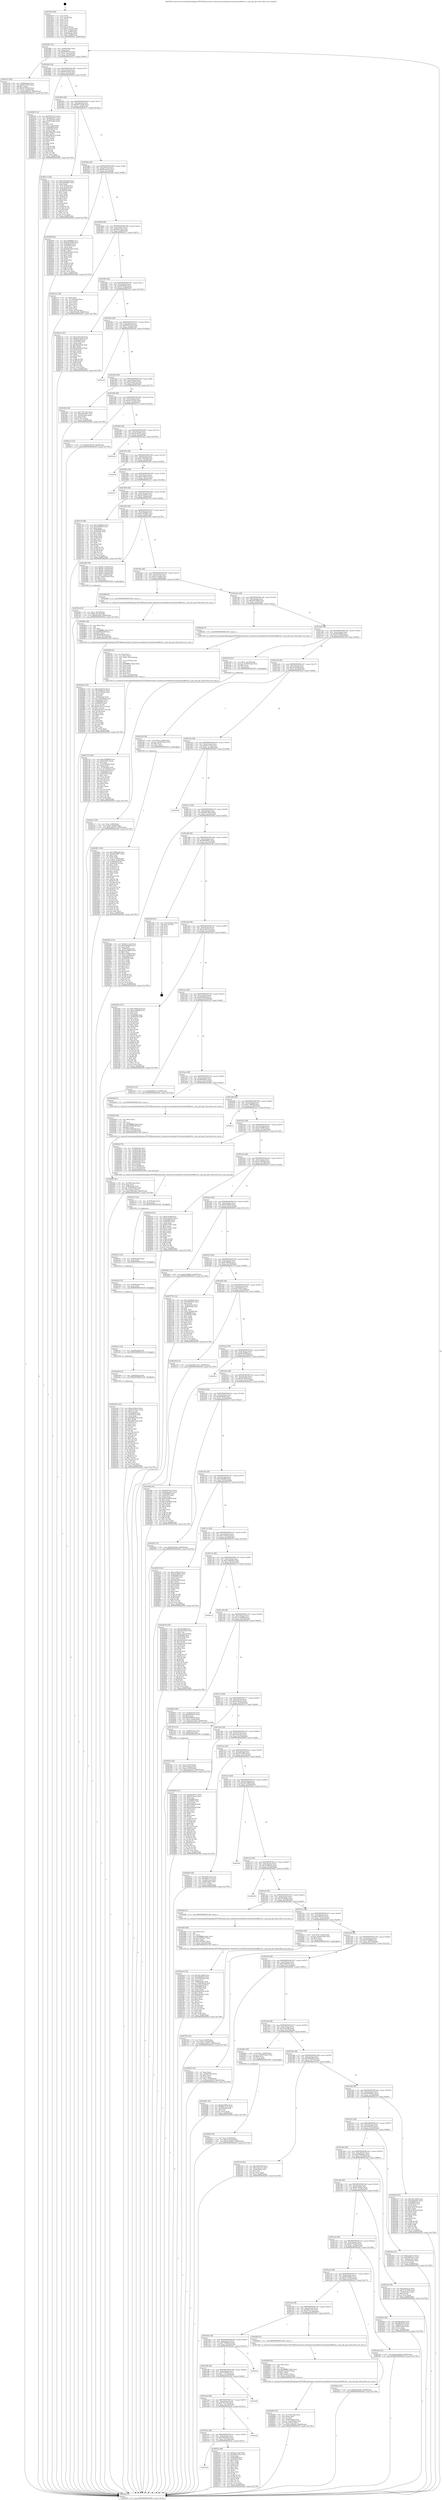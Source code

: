 digraph "0x401830" {
  label = "0x401830 (/mnt/c/Users/mathe/Desktop/tcc/POCII/binaries/extr_linuxdriversmediadvb-frontendsmb86a16.c_swp_info_get_Final-ollvm.out::main(0))"
  labelloc = "t"
  node[shape=record]

  Entry [label="",width=0.3,height=0.3,shape=circle,fillcolor=black,style=filled]
  "0x401862" [label="{
     0x401862 [32]\l
     | [instrs]\l
     &nbsp;&nbsp;0x401862 \<+6\>: mov -0xb8(%rbp),%eax\l
     &nbsp;&nbsp;0x401868 \<+2\>: mov %eax,%ecx\l
     &nbsp;&nbsp;0x40186a \<+6\>: sub $0x8095f314,%ecx\l
     &nbsp;&nbsp;0x401870 \<+6\>: mov %eax,-0xbc(%rbp)\l
     &nbsp;&nbsp;0x401876 \<+6\>: mov %ecx,-0xc0(%rbp)\l
     &nbsp;&nbsp;0x40187c \<+6\>: je 0000000000402333 \<main+0xb03\>\l
  }"]
  "0x402333" [label="{
     0x402333 [40]\l
     | [instrs]\l
     &nbsp;&nbsp;0x402333 \<+6\>: mov -0x84(%rbp),%eax\l
     &nbsp;&nbsp;0x402339 \<+5\>: sub $0x4f1503d3,%eax\l
     &nbsp;&nbsp;0x40233e \<+3\>: add $0x1,%eax\l
     &nbsp;&nbsp;0x402341 \<+5\>: add $0x4f1503d3,%eax\l
     &nbsp;&nbsp;0x402346 \<+6\>: mov %eax,-0x84(%rbp)\l
     &nbsp;&nbsp;0x40234c \<+10\>: movl $0x5e68cf7b,-0xb8(%rbp)\l
     &nbsp;&nbsp;0x402356 \<+5\>: jmp 0000000000402f30 \<main+0x1700\>\l
  }"]
  "0x401882" [label="{
     0x401882 [28]\l
     | [instrs]\l
     &nbsp;&nbsp;0x401882 \<+5\>: jmp 0000000000401887 \<main+0x57\>\l
     &nbsp;&nbsp;0x401887 \<+6\>: mov -0xbc(%rbp),%eax\l
     &nbsp;&nbsp;0x40188d \<+5\>: sub $0x84dc0235,%eax\l
     &nbsp;&nbsp;0x401892 \<+6\>: mov %eax,-0xc4(%rbp)\l
     &nbsp;&nbsp;0x401898 \<+6\>: je 000000000040200f \<main+0x7df\>\l
  }"]
  Exit [label="",width=0.3,height=0.3,shape=circle,fillcolor=black,style=filled,peripheries=2]
  "0x40200f" [label="{
     0x40200f [114]\l
     | [instrs]\l
     &nbsp;&nbsp;0x40200f \<+5\>: mov $0x954073c5,%eax\l
     &nbsp;&nbsp;0x402014 \<+5\>: mov $0x4e6bbd7c,%ecx\l
     &nbsp;&nbsp;0x402019 \<+3\>: mov -0x74(%rbp),%edx\l
     &nbsp;&nbsp;0x40201c \<+3\>: cmp -0x64(%rbp),%edx\l
     &nbsp;&nbsp;0x40201f \<+4\>: setl %sil\l
     &nbsp;&nbsp;0x402023 \<+4\>: and $0x1,%sil\l
     &nbsp;&nbsp;0x402027 \<+4\>: mov %sil,-0x2e(%rbp)\l
     &nbsp;&nbsp;0x40202b \<+7\>: mov 0x405068,%edx\l
     &nbsp;&nbsp;0x402032 \<+7\>: mov 0x405054,%edi\l
     &nbsp;&nbsp;0x402039 \<+3\>: mov %edx,%r8d\l
     &nbsp;&nbsp;0x40203c \<+7\>: add $0xe36be552,%r8d\l
     &nbsp;&nbsp;0x402043 \<+4\>: sub $0x1,%r8d\l
     &nbsp;&nbsp;0x402047 \<+7\>: sub $0xe36be552,%r8d\l
     &nbsp;&nbsp;0x40204e \<+4\>: imul %r8d,%edx\l
     &nbsp;&nbsp;0x402052 \<+3\>: and $0x1,%edx\l
     &nbsp;&nbsp;0x402055 \<+3\>: cmp $0x0,%edx\l
     &nbsp;&nbsp;0x402058 \<+4\>: sete %sil\l
     &nbsp;&nbsp;0x40205c \<+3\>: cmp $0xa,%edi\l
     &nbsp;&nbsp;0x40205f \<+4\>: setl %r9b\l
     &nbsp;&nbsp;0x402063 \<+3\>: mov %sil,%r10b\l
     &nbsp;&nbsp;0x402066 \<+3\>: and %r9b,%r10b\l
     &nbsp;&nbsp;0x402069 \<+3\>: xor %r9b,%sil\l
     &nbsp;&nbsp;0x40206c \<+3\>: or %sil,%r10b\l
     &nbsp;&nbsp;0x40206f \<+4\>: test $0x1,%r10b\l
     &nbsp;&nbsp;0x402073 \<+3\>: cmovne %ecx,%eax\l
     &nbsp;&nbsp;0x402076 \<+6\>: mov %eax,-0xb8(%rbp)\l
     &nbsp;&nbsp;0x40207c \<+5\>: jmp 0000000000402f30 \<main+0x1700\>\l
  }"]
  "0x40189e" [label="{
     0x40189e [28]\l
     | [instrs]\l
     &nbsp;&nbsp;0x40189e \<+5\>: jmp 00000000004018a3 \<main+0x73\>\l
     &nbsp;&nbsp;0x4018a3 \<+6\>: mov -0xbc(%rbp),%eax\l
     &nbsp;&nbsp;0x4018a9 \<+5\>: sub $0x8877ab5b,%eax\l
     &nbsp;&nbsp;0x4018ae \<+6\>: mov %eax,-0xc8(%rbp)\l
     &nbsp;&nbsp;0x4018b4 \<+6\>: je 0000000000402c7c \<main+0x144c\>\l
  }"]
  "0x402a54" [label="{
     0x402a54 [151]\l
     | [instrs]\l
     &nbsp;&nbsp;0x402a54 \<+5\>: mov $0xae10bec3,%ecx\l
     &nbsp;&nbsp;0x402a59 \<+5\>: mov $0x6a77dcb7,%edx\l
     &nbsp;&nbsp;0x402a5e \<+3\>: mov $0x1,%r14b\l
     &nbsp;&nbsp;0x402a61 \<+7\>: mov 0x405068,%esi\l
     &nbsp;&nbsp;0x402a68 \<+8\>: mov 0x405054,%r8d\l
     &nbsp;&nbsp;0x402a70 \<+3\>: mov %esi,%r9d\l
     &nbsp;&nbsp;0x402a73 \<+7\>: add $0x58f62538,%r9d\l
     &nbsp;&nbsp;0x402a7a \<+4\>: sub $0x1,%r9d\l
     &nbsp;&nbsp;0x402a7e \<+7\>: sub $0x58f62538,%r9d\l
     &nbsp;&nbsp;0x402a85 \<+4\>: imul %r9d,%esi\l
     &nbsp;&nbsp;0x402a89 \<+3\>: and $0x1,%esi\l
     &nbsp;&nbsp;0x402a8c \<+3\>: cmp $0x0,%esi\l
     &nbsp;&nbsp;0x402a8f \<+4\>: sete %r15b\l
     &nbsp;&nbsp;0x402a93 \<+4\>: cmp $0xa,%r8d\l
     &nbsp;&nbsp;0x402a97 \<+4\>: setl %r12b\l
     &nbsp;&nbsp;0x402a9b \<+3\>: mov %r15b,%r13b\l
     &nbsp;&nbsp;0x402a9e \<+4\>: xor $0xff,%r13b\l
     &nbsp;&nbsp;0x402aa2 \<+3\>: mov %r12b,%al\l
     &nbsp;&nbsp;0x402aa5 \<+2\>: xor $0xff,%al\l
     &nbsp;&nbsp;0x402aa7 \<+4\>: xor $0x1,%r14b\l
     &nbsp;&nbsp;0x402aab \<+3\>: mov %r13b,%sil\l
     &nbsp;&nbsp;0x402aae \<+4\>: and $0xff,%sil\l
     &nbsp;&nbsp;0x402ab2 \<+3\>: and %r14b,%r15b\l
     &nbsp;&nbsp;0x402ab5 \<+3\>: mov %al,%dil\l
     &nbsp;&nbsp;0x402ab8 \<+4\>: and $0xff,%dil\l
     &nbsp;&nbsp;0x402abc \<+3\>: and %r14b,%r12b\l
     &nbsp;&nbsp;0x402abf \<+3\>: or %r15b,%sil\l
     &nbsp;&nbsp;0x402ac2 \<+3\>: or %r12b,%dil\l
     &nbsp;&nbsp;0x402ac5 \<+3\>: xor %dil,%sil\l
     &nbsp;&nbsp;0x402ac8 \<+3\>: or %al,%r13b\l
     &nbsp;&nbsp;0x402acb \<+4\>: xor $0xff,%r13b\l
     &nbsp;&nbsp;0x402acf \<+4\>: or $0x1,%r14b\l
     &nbsp;&nbsp;0x402ad3 \<+3\>: and %r14b,%r13b\l
     &nbsp;&nbsp;0x402ad6 \<+3\>: or %r13b,%sil\l
     &nbsp;&nbsp;0x402ad9 \<+4\>: test $0x1,%sil\l
     &nbsp;&nbsp;0x402add \<+3\>: cmovne %edx,%ecx\l
     &nbsp;&nbsp;0x402ae0 \<+6\>: mov %ecx,-0xb8(%rbp)\l
     &nbsp;&nbsp;0x402ae6 \<+5\>: jmp 0000000000402f30 \<main+0x1700\>\l
  }"]
  "0x402c7c" [label="{
     0x402c7c [92]\l
     | [instrs]\l
     &nbsp;&nbsp;0x402c7c \<+5\>: mov $0xa7182cb9,%eax\l
     &nbsp;&nbsp;0x402c81 \<+5\>: mov $0xd9838b47,%ecx\l
     &nbsp;&nbsp;0x402c86 \<+2\>: xor %edx,%edx\l
     &nbsp;&nbsp;0x402c88 \<+3\>: mov -0x3c(%rbp),%esi\l
     &nbsp;&nbsp;0x402c8b \<+3\>: mov %esi,-0x2c(%rbp)\l
     &nbsp;&nbsp;0x402c8e \<+7\>: mov 0x405068,%esi\l
     &nbsp;&nbsp;0x402c95 \<+7\>: mov 0x405054,%edi\l
     &nbsp;&nbsp;0x402c9c \<+3\>: sub $0x1,%edx\l
     &nbsp;&nbsp;0x402c9f \<+3\>: mov %esi,%r8d\l
     &nbsp;&nbsp;0x402ca2 \<+3\>: add %edx,%r8d\l
     &nbsp;&nbsp;0x402ca5 \<+4\>: imul %r8d,%esi\l
     &nbsp;&nbsp;0x402ca9 \<+3\>: and $0x1,%esi\l
     &nbsp;&nbsp;0x402cac \<+3\>: cmp $0x0,%esi\l
     &nbsp;&nbsp;0x402caf \<+4\>: sete %r9b\l
     &nbsp;&nbsp;0x402cb3 \<+3\>: cmp $0xa,%edi\l
     &nbsp;&nbsp;0x402cb6 \<+4\>: setl %r10b\l
     &nbsp;&nbsp;0x402cba \<+3\>: mov %r9b,%r11b\l
     &nbsp;&nbsp;0x402cbd \<+3\>: and %r10b,%r11b\l
     &nbsp;&nbsp;0x402cc0 \<+3\>: xor %r10b,%r9b\l
     &nbsp;&nbsp;0x402cc3 \<+3\>: or %r9b,%r11b\l
     &nbsp;&nbsp;0x402cc6 \<+4\>: test $0x1,%r11b\l
     &nbsp;&nbsp;0x402cca \<+3\>: cmovne %ecx,%eax\l
     &nbsp;&nbsp;0x402ccd \<+6\>: mov %eax,-0xb8(%rbp)\l
     &nbsp;&nbsp;0x402cd3 \<+5\>: jmp 0000000000402f30 \<main+0x1700\>\l
  }"]
  "0x4018ba" [label="{
     0x4018ba [28]\l
     | [instrs]\l
     &nbsp;&nbsp;0x4018ba \<+5\>: jmp 00000000004018bf \<main+0x8f\>\l
     &nbsp;&nbsp;0x4018bf \<+6\>: mov -0xbc(%rbp),%eax\l
     &nbsp;&nbsp;0x4018c5 \<+5\>: sub $0x88ec2a1d,%eax\l
     &nbsp;&nbsp;0x4018ca \<+6\>: mov %eax,-0xcc(%rbp)\l
     &nbsp;&nbsp;0x4018d0 \<+6\>: je 000000000040209f \<main+0x86f\>\l
  }"]
  "0x402a48" [label="{
     0x402a48 [12]\l
     | [instrs]\l
     &nbsp;&nbsp;0x402a48 \<+7\>: mov -0xb0(%rbp),%rdi\l
     &nbsp;&nbsp;0x402a4f \<+5\>: call 0000000000401030 \<free@plt\>\l
     | [calls]\l
     &nbsp;&nbsp;0x401030 \{1\} (unknown)\l
  }"]
  "0x40209f" [label="{
     0x40209f [91]\l
     | [instrs]\l
     &nbsp;&nbsp;0x40209f \<+5\>: mov $0xe7698f68,%eax\l
     &nbsp;&nbsp;0x4020a4 \<+5\>: mov $0xb5675f66,%ecx\l
     &nbsp;&nbsp;0x4020a9 \<+7\>: mov 0x405068,%edx\l
     &nbsp;&nbsp;0x4020b0 \<+7\>: mov 0x405054,%esi\l
     &nbsp;&nbsp;0x4020b7 \<+2\>: mov %edx,%edi\l
     &nbsp;&nbsp;0x4020b9 \<+6\>: add $0xb0634da3,%edi\l
     &nbsp;&nbsp;0x4020bf \<+3\>: sub $0x1,%edi\l
     &nbsp;&nbsp;0x4020c2 \<+6\>: sub $0xb0634da3,%edi\l
     &nbsp;&nbsp;0x4020c8 \<+3\>: imul %edi,%edx\l
     &nbsp;&nbsp;0x4020cb \<+3\>: and $0x1,%edx\l
     &nbsp;&nbsp;0x4020ce \<+3\>: cmp $0x0,%edx\l
     &nbsp;&nbsp;0x4020d1 \<+4\>: sete %r8b\l
     &nbsp;&nbsp;0x4020d5 \<+3\>: cmp $0xa,%esi\l
     &nbsp;&nbsp;0x4020d8 \<+4\>: setl %r9b\l
     &nbsp;&nbsp;0x4020dc \<+3\>: mov %r8b,%r10b\l
     &nbsp;&nbsp;0x4020df \<+3\>: and %r9b,%r10b\l
     &nbsp;&nbsp;0x4020e2 \<+3\>: xor %r9b,%r8b\l
     &nbsp;&nbsp;0x4020e5 \<+3\>: or %r8b,%r10b\l
     &nbsp;&nbsp;0x4020e8 \<+4\>: test $0x1,%r10b\l
     &nbsp;&nbsp;0x4020ec \<+3\>: cmovne %ecx,%eax\l
     &nbsp;&nbsp;0x4020ef \<+6\>: mov %eax,-0xb8(%rbp)\l
     &nbsp;&nbsp;0x4020f5 \<+5\>: jmp 0000000000402f30 \<main+0x1700\>\l
  }"]
  "0x4018d6" [label="{
     0x4018d6 [28]\l
     | [instrs]\l
     &nbsp;&nbsp;0x4018d6 \<+5\>: jmp 00000000004018db \<main+0xab\>\l
     &nbsp;&nbsp;0x4018db \<+6\>: mov -0xbc(%rbp),%eax\l
     &nbsp;&nbsp;0x4018e1 \<+5\>: sub $0x8d47cab1,%eax\l
     &nbsp;&nbsp;0x4018e6 \<+6\>: mov %eax,-0xd0(%rbp)\l
     &nbsp;&nbsp;0x4018ec \<+6\>: je 00000000004021ac \<main+0x97c\>\l
  }"]
  "0x402a3c" [label="{
     0x402a3c [12]\l
     | [instrs]\l
     &nbsp;&nbsp;0x402a3c \<+7\>: mov -0xa0(%rbp),%rdi\l
     &nbsp;&nbsp;0x402a43 \<+5\>: call 0000000000401030 \<free@plt\>\l
     | [calls]\l
     &nbsp;&nbsp;0x401030 \{1\} (unknown)\l
  }"]
  "0x4021ac" [label="{
     0x4021ac [36]\l
     | [instrs]\l
     &nbsp;&nbsp;0x4021ac \<+2\>: xor %eax,%eax\l
     &nbsp;&nbsp;0x4021ae \<+3\>: mov -0x74(%rbp),%ecx\l
     &nbsp;&nbsp;0x4021b1 \<+2\>: mov %eax,%edx\l
     &nbsp;&nbsp;0x4021b3 \<+2\>: sub %ecx,%edx\l
     &nbsp;&nbsp;0x4021b5 \<+2\>: mov %eax,%ecx\l
     &nbsp;&nbsp;0x4021b7 \<+3\>: sub $0x1,%ecx\l
     &nbsp;&nbsp;0x4021ba \<+2\>: add %ecx,%edx\l
     &nbsp;&nbsp;0x4021bc \<+2\>: sub %edx,%eax\l
     &nbsp;&nbsp;0x4021be \<+3\>: mov %eax,-0x74(%rbp)\l
     &nbsp;&nbsp;0x4021c1 \<+10\>: movl $0x9918cf6,-0xb8(%rbp)\l
     &nbsp;&nbsp;0x4021cb \<+5\>: jmp 0000000000402f30 \<main+0x1700\>\l
  }"]
  "0x4018f2" [label="{
     0x4018f2 [28]\l
     | [instrs]\l
     &nbsp;&nbsp;0x4018f2 \<+5\>: jmp 00000000004018f7 \<main+0xc7\>\l
     &nbsp;&nbsp;0x4018f7 \<+6\>: mov -0xbc(%rbp),%eax\l
     &nbsp;&nbsp;0x4018fd \<+5\>: sub $0x953f5149,%eax\l
     &nbsp;&nbsp;0x401902 \<+6\>: mov %eax,-0xd4(%rbp)\l
     &nbsp;&nbsp;0x401908 \<+6\>: je 0000000000402c21 \<main+0x13f1\>\l
  }"]
  "0x402a2d" [label="{
     0x402a2d [15]\l
     | [instrs]\l
     &nbsp;&nbsp;0x402a2d \<+7\>: mov -0x90(%rbp),%rax\l
     &nbsp;&nbsp;0x402a34 \<+3\>: mov %rax,%rdi\l
     &nbsp;&nbsp;0x402a37 \<+5\>: call 0000000000401030 \<free@plt\>\l
     | [calls]\l
     &nbsp;&nbsp;0x401030 \{1\} (unknown)\l
  }"]
  "0x402c21" [label="{
     0x402c21 [91]\l
     | [instrs]\l
     &nbsp;&nbsp;0x402c21 \<+5\>: mov $0xa7182cb9,%eax\l
     &nbsp;&nbsp;0x402c26 \<+5\>: mov $0x8877ab5b,%ecx\l
     &nbsp;&nbsp;0x402c2b \<+7\>: mov 0x405068,%edx\l
     &nbsp;&nbsp;0x402c32 \<+7\>: mov 0x405054,%esi\l
     &nbsp;&nbsp;0x402c39 \<+2\>: mov %edx,%edi\l
     &nbsp;&nbsp;0x402c3b \<+6\>: sub $0xda6245a6,%edi\l
     &nbsp;&nbsp;0x402c41 \<+3\>: sub $0x1,%edi\l
     &nbsp;&nbsp;0x402c44 \<+6\>: add $0xda6245a6,%edi\l
     &nbsp;&nbsp;0x402c4a \<+3\>: imul %edi,%edx\l
     &nbsp;&nbsp;0x402c4d \<+3\>: and $0x1,%edx\l
     &nbsp;&nbsp;0x402c50 \<+3\>: cmp $0x0,%edx\l
     &nbsp;&nbsp;0x402c53 \<+4\>: sete %r8b\l
     &nbsp;&nbsp;0x402c57 \<+3\>: cmp $0xa,%esi\l
     &nbsp;&nbsp;0x402c5a \<+4\>: setl %r9b\l
     &nbsp;&nbsp;0x402c5e \<+3\>: mov %r8b,%r10b\l
     &nbsp;&nbsp;0x402c61 \<+3\>: and %r9b,%r10b\l
     &nbsp;&nbsp;0x402c64 \<+3\>: xor %r9b,%r8b\l
     &nbsp;&nbsp;0x402c67 \<+3\>: or %r8b,%r10b\l
     &nbsp;&nbsp;0x402c6a \<+4\>: test $0x1,%r10b\l
     &nbsp;&nbsp;0x402c6e \<+3\>: cmovne %ecx,%eax\l
     &nbsp;&nbsp;0x402c71 \<+6\>: mov %eax,-0xb8(%rbp)\l
     &nbsp;&nbsp;0x402c77 \<+5\>: jmp 0000000000402f30 \<main+0x1700\>\l
  }"]
  "0x40190e" [label="{
     0x40190e [28]\l
     | [instrs]\l
     &nbsp;&nbsp;0x40190e \<+5\>: jmp 0000000000401913 \<main+0xe3\>\l
     &nbsp;&nbsp;0x401913 \<+6\>: mov -0xbc(%rbp),%eax\l
     &nbsp;&nbsp;0x401919 \<+5\>: sub $0x954073c5,%eax\l
     &nbsp;&nbsp;0x40191e \<+6\>: mov %eax,-0xd8(%rbp)\l
     &nbsp;&nbsp;0x401924 \<+6\>: je 0000000000402ced \<main+0x14bd\>\l
  }"]
  "0x402a21" [label="{
     0x402a21 [12]\l
     | [instrs]\l
     &nbsp;&nbsp;0x402a21 \<+4\>: mov -0x80(%rbp),%rax\l
     &nbsp;&nbsp;0x402a25 \<+3\>: mov %rax,%rdi\l
     &nbsp;&nbsp;0x402a28 \<+5\>: call 0000000000401030 \<free@plt\>\l
     | [calls]\l
     &nbsp;&nbsp;0x401030 \{1\} (unknown)\l
  }"]
  "0x402ced" [label="{
     0x402ced\l
  }", style=dashed]
  "0x40192a" [label="{
     0x40192a [28]\l
     | [instrs]\l
     &nbsp;&nbsp;0x40192a \<+5\>: jmp 000000000040192f \<main+0xff\>\l
     &nbsp;&nbsp;0x40192f \<+6\>: mov -0xbc(%rbp),%eax\l
     &nbsp;&nbsp;0x401935 \<+5\>: sub $0x9ca42270,%eax\l
     &nbsp;&nbsp;0x40193a \<+6\>: mov %eax,-0xdc(%rbp)\l
     &nbsp;&nbsp;0x401940 \<+6\>: je 0000000000401f42 \<main+0x712\>\l
  }"]
  "0x402a15" [label="{
     0x402a15 [12]\l
     | [instrs]\l
     &nbsp;&nbsp;0x402a15 \<+4\>: mov -0x70(%rbp),%rax\l
     &nbsp;&nbsp;0x402a19 \<+3\>: mov %rax,%rdi\l
     &nbsp;&nbsp;0x402a1c \<+5\>: call 0000000000401030 \<free@plt\>\l
     | [calls]\l
     &nbsp;&nbsp;0x401030 \{1\} (unknown)\l
  }"]
  "0x401f42" [label="{
     0x401f42 [30]\l
     | [instrs]\l
     &nbsp;&nbsp;0x401f42 \<+5\>: mov $0x778c7cd5,%eax\l
     &nbsp;&nbsp;0x401f47 \<+5\>: mov $0xb3203691,%ecx\l
     &nbsp;&nbsp;0x401f4c \<+3\>: mov -0x34(%rbp),%edx\l
     &nbsp;&nbsp;0x401f4f \<+3\>: cmp $0x0,%edx\l
     &nbsp;&nbsp;0x401f52 \<+3\>: cmove %ecx,%eax\l
     &nbsp;&nbsp;0x401f55 \<+6\>: mov %eax,-0xb8(%rbp)\l
     &nbsp;&nbsp;0x401f5b \<+5\>: jmp 0000000000402f30 \<main+0x1700\>\l
  }"]
  "0x401946" [label="{
     0x401946 [28]\l
     | [instrs]\l
     &nbsp;&nbsp;0x401946 \<+5\>: jmp 000000000040194b \<main+0x11b\>\l
     &nbsp;&nbsp;0x40194b \<+6\>: mov -0xbc(%rbp),%eax\l
     &nbsp;&nbsp;0x401951 \<+5\>: sub $0xa613318e,%eax\l
     &nbsp;&nbsp;0x401956 \<+6\>: mov %eax,-0xe0(%rbp)\l
     &nbsp;&nbsp;0x40195c \<+6\>: je 0000000000402c12 \<main+0x13e2\>\l
  }"]
  "0x4028c6" [label="{
     0x4028c6 [125]\l
     | [instrs]\l
     &nbsp;&nbsp;0x4028c6 \<+5\>: mov $0xa6a2637e,%ecx\l
     &nbsp;&nbsp;0x4028cb \<+5\>: mov $0xef18b4c0,%edx\l
     &nbsp;&nbsp;0x4028d0 \<+6\>: mov -0x1c0(%rbp),%esi\l
     &nbsp;&nbsp;0x4028d6 \<+3\>: imul %eax,%esi\l
     &nbsp;&nbsp;0x4028d9 \<+3\>: mov %sil,%dil\l
     &nbsp;&nbsp;0x4028dc \<+7\>: mov -0xb0(%rbp),%r8\l
     &nbsp;&nbsp;0x4028e3 \<+7\>: movslq -0xb4(%rbp),%r9\l
     &nbsp;&nbsp;0x4028ea \<+4\>: mov %dil,(%r8,%r9,1)\l
     &nbsp;&nbsp;0x4028ee \<+7\>: mov 0x405068,%eax\l
     &nbsp;&nbsp;0x4028f5 \<+7\>: mov 0x405054,%esi\l
     &nbsp;&nbsp;0x4028fc \<+3\>: mov %eax,%r10d\l
     &nbsp;&nbsp;0x4028ff \<+7\>: add $0xe3a78c13,%r10d\l
     &nbsp;&nbsp;0x402906 \<+4\>: sub $0x1,%r10d\l
     &nbsp;&nbsp;0x40290a \<+7\>: sub $0xe3a78c13,%r10d\l
     &nbsp;&nbsp;0x402911 \<+4\>: imul %r10d,%eax\l
     &nbsp;&nbsp;0x402915 \<+3\>: and $0x1,%eax\l
     &nbsp;&nbsp;0x402918 \<+3\>: cmp $0x0,%eax\l
     &nbsp;&nbsp;0x40291b \<+4\>: sete %dil\l
     &nbsp;&nbsp;0x40291f \<+3\>: cmp $0xa,%esi\l
     &nbsp;&nbsp;0x402922 \<+4\>: setl %r11b\l
     &nbsp;&nbsp;0x402926 \<+3\>: mov %dil,%bl\l
     &nbsp;&nbsp;0x402929 \<+3\>: and %r11b,%bl\l
     &nbsp;&nbsp;0x40292c \<+3\>: xor %r11b,%dil\l
     &nbsp;&nbsp;0x40292f \<+3\>: or %dil,%bl\l
     &nbsp;&nbsp;0x402932 \<+3\>: test $0x1,%bl\l
     &nbsp;&nbsp;0x402935 \<+3\>: cmovne %edx,%ecx\l
     &nbsp;&nbsp;0x402938 \<+6\>: mov %ecx,-0xb8(%rbp)\l
     &nbsp;&nbsp;0x40293e \<+5\>: jmp 0000000000402f30 \<main+0x1700\>\l
  }"]
  "0x402c12" [label="{
     0x402c12 [15]\l
     | [instrs]\l
     &nbsp;&nbsp;0x402c12 \<+10\>: movl $0x953f5149,-0xb8(%rbp)\l
     &nbsp;&nbsp;0x402c1c \<+5\>: jmp 0000000000402f30 \<main+0x1700\>\l
  }"]
  "0x401962" [label="{
     0x401962 [28]\l
     | [instrs]\l
     &nbsp;&nbsp;0x401962 \<+5\>: jmp 0000000000401967 \<main+0x137\>\l
     &nbsp;&nbsp;0x401967 \<+6\>: mov -0xbc(%rbp),%eax\l
     &nbsp;&nbsp;0x40196d \<+5\>: sub $0xa6a2637e,%eax\l
     &nbsp;&nbsp;0x401972 \<+6\>: mov %eax,-0xe4(%rbp)\l
     &nbsp;&nbsp;0x401978 \<+6\>: je 0000000000402e22 \<main+0x15f2\>\l
  }"]
  "0x40289e" [label="{
     0x40289e [40]\l
     | [instrs]\l
     &nbsp;&nbsp;0x40289e \<+5\>: mov $0x2,%ecx\l
     &nbsp;&nbsp;0x4028a3 \<+1\>: cltd\l
     &nbsp;&nbsp;0x4028a4 \<+2\>: idiv %ecx\l
     &nbsp;&nbsp;0x4028a6 \<+6\>: imul $0xfffffffe,%edx,%ecx\l
     &nbsp;&nbsp;0x4028ac \<+6\>: sub $0xff26b269,%ecx\l
     &nbsp;&nbsp;0x4028b2 \<+3\>: add $0x1,%ecx\l
     &nbsp;&nbsp;0x4028b5 \<+6\>: add $0xff26b269,%ecx\l
     &nbsp;&nbsp;0x4028bb \<+6\>: mov %ecx,-0x1c0(%rbp)\l
     &nbsp;&nbsp;0x4028c1 \<+5\>: call 0000000000401160 \<next_i\>\l
     | [calls]\l
     &nbsp;&nbsp;0x401160 \{1\} (/mnt/c/Users/mathe/Desktop/tcc/POCII/binaries/extr_linuxdriversmediadvb-frontendsmb86a16.c_swp_info_get_Final-ollvm.out::next_i)\l
  }"]
  "0x402e22" [label="{
     0x402e22\l
  }", style=dashed]
  "0x40197e" [label="{
     0x40197e [28]\l
     | [instrs]\l
     &nbsp;&nbsp;0x40197e \<+5\>: jmp 0000000000401983 \<main+0x153\>\l
     &nbsp;&nbsp;0x401983 \<+6\>: mov -0xbc(%rbp),%eax\l
     &nbsp;&nbsp;0x401989 \<+5\>: sub $0xa7182cb9,%eax\l
     &nbsp;&nbsp;0x40198e \<+6\>: mov %eax,-0xe8(%rbp)\l
     &nbsp;&nbsp;0x401994 \<+6\>: je 0000000000402f26 \<main+0x16f6\>\l
  }"]
  "0x402702" [label="{
     0x402702 [32]\l
     | [instrs]\l
     &nbsp;&nbsp;0x402702 \<+7\>: mov %rax,-0xb0(%rbp)\l
     &nbsp;&nbsp;0x402709 \<+10\>: movl $0x0,-0xb4(%rbp)\l
     &nbsp;&nbsp;0x402713 \<+10\>: movl $0xaec3b97b,-0xb8(%rbp)\l
     &nbsp;&nbsp;0x40271d \<+5\>: jmp 0000000000402f30 \<main+0x1700\>\l
  }"]
  "0x402f26" [label="{
     0x402f26\l
  }", style=dashed]
  "0x40199a" [label="{
     0x40199a [28]\l
     | [instrs]\l
     &nbsp;&nbsp;0x40199a \<+5\>: jmp 000000000040199f \<main+0x16f\>\l
     &nbsp;&nbsp;0x40199f \<+6\>: mov -0xbc(%rbp),%eax\l
     &nbsp;&nbsp;0x4019a5 \<+5\>: sub $0xae10bec3,%eax\l
     &nbsp;&nbsp;0x4019aa \<+6\>: mov %eax,-0xec(%rbp)\l
     &nbsp;&nbsp;0x4019b0 \<+6\>: je 0000000000402e7c \<main+0x164c\>\l
  }"]
  "0x402690" [label="{
     0x402690 [45]\l
     | [instrs]\l
     &nbsp;&nbsp;0x402690 \<+6\>: mov -0x1bc(%rbp),%ecx\l
     &nbsp;&nbsp;0x402696 \<+3\>: imul %eax,%ecx\l
     &nbsp;&nbsp;0x402699 \<+3\>: mov %cl,%sil\l
     &nbsp;&nbsp;0x40269c \<+7\>: mov -0xa0(%rbp),%rdi\l
     &nbsp;&nbsp;0x4026a3 \<+7\>: movslq -0xa4(%rbp),%r8\l
     &nbsp;&nbsp;0x4026aa \<+4\>: mov %sil,(%rdi,%r8,1)\l
     &nbsp;&nbsp;0x4026ae \<+10\>: movl $0x1a38af64,-0xb8(%rbp)\l
     &nbsp;&nbsp;0x4026b8 \<+5\>: jmp 0000000000402f30 \<main+0x1700\>\l
  }"]
  "0x402e7c" [label="{
     0x402e7c\l
  }", style=dashed]
  "0x4019b6" [label="{
     0x4019b6 [28]\l
     | [instrs]\l
     &nbsp;&nbsp;0x4019b6 \<+5\>: jmp 00000000004019bb \<main+0x18b\>\l
     &nbsp;&nbsp;0x4019bb \<+6\>: mov -0xbc(%rbp),%eax\l
     &nbsp;&nbsp;0x4019c1 \<+5\>: sub $0xaec3b97b,%eax\l
     &nbsp;&nbsp;0x4019c6 \<+6\>: mov %eax,-0xf0(%rbp)\l
     &nbsp;&nbsp;0x4019cc \<+6\>: je 0000000000402722 \<main+0xef2\>\l
  }"]
  "0x402668" [label="{
     0x402668 [40]\l
     | [instrs]\l
     &nbsp;&nbsp;0x402668 \<+5\>: mov $0x2,%ecx\l
     &nbsp;&nbsp;0x40266d \<+1\>: cltd\l
     &nbsp;&nbsp;0x40266e \<+2\>: idiv %ecx\l
     &nbsp;&nbsp;0x402670 \<+6\>: imul $0xfffffffe,%edx,%ecx\l
     &nbsp;&nbsp;0x402676 \<+6\>: add $0x1ead2213,%ecx\l
     &nbsp;&nbsp;0x40267c \<+3\>: add $0x1,%ecx\l
     &nbsp;&nbsp;0x40267f \<+6\>: sub $0x1ead2213,%ecx\l
     &nbsp;&nbsp;0x402685 \<+6\>: mov %ecx,-0x1bc(%rbp)\l
     &nbsp;&nbsp;0x40268b \<+5\>: call 0000000000401160 \<next_i\>\l
     | [calls]\l
     &nbsp;&nbsp;0x401160 \{1\} (/mnt/c/Users/mathe/Desktop/tcc/POCII/binaries/extr_linuxdriversmediadvb-frontendsmb86a16.c_swp_info_get_Final-ollvm.out::next_i)\l
  }"]
  "0x402722" [label="{
     0x402722 [86]\l
     | [instrs]\l
     &nbsp;&nbsp;0x402722 \<+5\>: mov $0x14abb0b2,%eax\l
     &nbsp;&nbsp;0x402727 \<+5\>: mov $0xfc3f9818,%ecx\l
     &nbsp;&nbsp;0x40272c \<+2\>: xor %edx,%edx\l
     &nbsp;&nbsp;0x40272e \<+7\>: mov 0x405068,%esi\l
     &nbsp;&nbsp;0x402735 \<+7\>: mov 0x405054,%edi\l
     &nbsp;&nbsp;0x40273c \<+3\>: sub $0x1,%edx\l
     &nbsp;&nbsp;0x40273f \<+3\>: mov %esi,%r8d\l
     &nbsp;&nbsp;0x402742 \<+3\>: add %edx,%r8d\l
     &nbsp;&nbsp;0x402745 \<+4\>: imul %r8d,%esi\l
     &nbsp;&nbsp;0x402749 \<+3\>: and $0x1,%esi\l
     &nbsp;&nbsp;0x40274c \<+3\>: cmp $0x0,%esi\l
     &nbsp;&nbsp;0x40274f \<+4\>: sete %r9b\l
     &nbsp;&nbsp;0x402753 \<+3\>: cmp $0xa,%edi\l
     &nbsp;&nbsp;0x402756 \<+4\>: setl %r10b\l
     &nbsp;&nbsp;0x40275a \<+3\>: mov %r9b,%r11b\l
     &nbsp;&nbsp;0x40275d \<+3\>: and %r10b,%r11b\l
     &nbsp;&nbsp;0x402760 \<+3\>: xor %r10b,%r9b\l
     &nbsp;&nbsp;0x402763 \<+3\>: or %r9b,%r11b\l
     &nbsp;&nbsp;0x402766 \<+4\>: test $0x1,%r11b\l
     &nbsp;&nbsp;0x40276a \<+3\>: cmovne %ecx,%eax\l
     &nbsp;&nbsp;0x40276d \<+6\>: mov %eax,-0xb8(%rbp)\l
     &nbsp;&nbsp;0x402773 \<+5\>: jmp 0000000000402f30 \<main+0x1700\>\l
  }"]
  "0x4019d2" [label="{
     0x4019d2 [28]\l
     | [instrs]\l
     &nbsp;&nbsp;0x4019d2 \<+5\>: jmp 00000000004019d7 \<main+0x1a7\>\l
     &nbsp;&nbsp;0x4019d7 \<+6\>: mov -0xbc(%rbp),%eax\l
     &nbsp;&nbsp;0x4019dd \<+5\>: sub $0xb3203691,%eax\l
     &nbsp;&nbsp;0x4019e2 \<+6\>: mov %eax,-0xf4(%rbp)\l
     &nbsp;&nbsp;0x4019e8 \<+6\>: je 0000000000401f60 \<main+0x730\>\l
  }"]
  "0x40261f" [label="{
     0x40261f [32]\l
     | [instrs]\l
     &nbsp;&nbsp;0x40261f \<+7\>: mov %rax,-0xa0(%rbp)\l
     &nbsp;&nbsp;0x402626 \<+10\>: movl $0x0,-0xa4(%rbp)\l
     &nbsp;&nbsp;0x402630 \<+10\>: movl $0x35f13834,-0xb8(%rbp)\l
     &nbsp;&nbsp;0x40263a \<+5\>: jmp 0000000000402f30 \<main+0x1700\>\l
  }"]
  "0x401f60" [label="{
     0x401f60 [58]\l
     | [instrs]\l
     &nbsp;&nbsp;0x401f60 \<+7\>: movl $0x64,-0x50(%rbp)\l
     &nbsp;&nbsp;0x401f67 \<+7\>: movl $0x64,-0x54(%rbp)\l
     &nbsp;&nbsp;0x401f6e \<+7\>: movl $0x64,-0x58(%rbp)\l
     &nbsp;&nbsp;0x401f75 \<+7\>: movl $0x64,-0x5c(%rbp)\l
     &nbsp;&nbsp;0x401f7c \<+7\>: movl $0x64,-0x60(%rbp)\l
     &nbsp;&nbsp;0x401f83 \<+7\>: movl $0x1,-0x64(%rbp)\l
     &nbsp;&nbsp;0x401f8a \<+4\>: movslq -0x64(%rbp),%rax\l
     &nbsp;&nbsp;0x401f8e \<+4\>: shl $0x2,%rax\l
     &nbsp;&nbsp;0x401f92 \<+3\>: mov %rax,%rdi\l
     &nbsp;&nbsp;0x401f95 \<+5\>: call 0000000000401050 \<malloc@plt\>\l
     | [calls]\l
     &nbsp;&nbsp;0x401050 \{1\} (unknown)\l
  }"]
  "0x4019ee" [label="{
     0x4019ee [28]\l
     | [instrs]\l
     &nbsp;&nbsp;0x4019ee \<+5\>: jmp 00000000004019f3 \<main+0x1c3\>\l
     &nbsp;&nbsp;0x4019f3 \<+6\>: mov -0xbc(%rbp),%eax\l
     &nbsp;&nbsp;0x4019f9 \<+5\>: sub $0xb3c1baba,%eax\l
     &nbsp;&nbsp;0x4019fe \<+6\>: mov %eax,-0xf8(%rbp)\l
     &nbsp;&nbsp;0x401a04 \<+6\>: je 0000000000402899 \<main+0x1069\>\l
  }"]
  "0x401eda" [label="{
     0x401eda\l
  }", style=dashed]
  "0x402899" [label="{
     0x402899 [5]\l
     | [instrs]\l
     &nbsp;&nbsp;0x402899 \<+5\>: call 0000000000401160 \<next_i\>\l
     | [calls]\l
     &nbsp;&nbsp;0x401160 \{1\} (/mnt/c/Users/mathe/Desktop/tcc/POCII/binaries/extr_linuxdriversmediadvb-frontendsmb86a16.c_swp_info_get_Final-ollvm.out::next_i)\l
  }"]
  "0x401a0a" [label="{
     0x401a0a [28]\l
     | [instrs]\l
     &nbsp;&nbsp;0x401a0a \<+5\>: jmp 0000000000401a0f \<main+0x1df\>\l
     &nbsp;&nbsp;0x401a0f \<+6\>: mov -0xbc(%rbp),%eax\l
     &nbsp;&nbsp;0x401a15 \<+5\>: sub $0xb5675f66,%eax\l
     &nbsp;&nbsp;0x401a1a \<+6\>: mov %eax,-0xfc(%rbp)\l
     &nbsp;&nbsp;0x401a20 \<+6\>: je 00000000004020fa \<main+0x8ca\>\l
  }"]
  "0x40252c" [label="{
     0x40252c [86]\l
     | [instrs]\l
     &nbsp;&nbsp;0x40252c \<+5\>: mov $0xd5c1c1e6,%eax\l
     &nbsp;&nbsp;0x402531 \<+5\>: mov $0xd8673d5a,%ecx\l
     &nbsp;&nbsp;0x402536 \<+2\>: xor %edx,%edx\l
     &nbsp;&nbsp;0x402538 \<+7\>: mov 0x405068,%esi\l
     &nbsp;&nbsp;0x40253f \<+7\>: mov 0x405054,%edi\l
     &nbsp;&nbsp;0x402546 \<+3\>: sub $0x1,%edx\l
     &nbsp;&nbsp;0x402549 \<+3\>: mov %esi,%r8d\l
     &nbsp;&nbsp;0x40254c \<+3\>: add %edx,%r8d\l
     &nbsp;&nbsp;0x40254f \<+4\>: imul %r8d,%esi\l
     &nbsp;&nbsp;0x402553 \<+3\>: and $0x1,%esi\l
     &nbsp;&nbsp;0x402556 \<+3\>: cmp $0x0,%esi\l
     &nbsp;&nbsp;0x402559 \<+4\>: sete %r9b\l
     &nbsp;&nbsp;0x40255d \<+3\>: cmp $0xa,%edi\l
     &nbsp;&nbsp;0x402560 \<+4\>: setl %r10b\l
     &nbsp;&nbsp;0x402564 \<+3\>: mov %r9b,%r11b\l
     &nbsp;&nbsp;0x402567 \<+3\>: and %r10b,%r11b\l
     &nbsp;&nbsp;0x40256a \<+3\>: xor %r10b,%r9b\l
     &nbsp;&nbsp;0x40256d \<+3\>: or %r9b,%r11b\l
     &nbsp;&nbsp;0x402570 \<+4\>: test $0x1,%r11b\l
     &nbsp;&nbsp;0x402574 \<+3\>: cmovne %ecx,%eax\l
     &nbsp;&nbsp;0x402577 \<+6\>: mov %eax,-0xb8(%rbp)\l
     &nbsp;&nbsp;0x40257d \<+5\>: jmp 0000000000402f30 \<main+0x1700\>\l
  }"]
  "0x4020fa" [label="{
     0x4020fa [5]\l
     | [instrs]\l
     &nbsp;&nbsp;0x4020fa \<+5\>: call 0000000000401160 \<next_i\>\l
     | [calls]\l
     &nbsp;&nbsp;0x401160 \{1\} (/mnt/c/Users/mathe/Desktop/tcc/POCII/binaries/extr_linuxdriversmediadvb-frontendsmb86a16.c_swp_info_get_Final-ollvm.out::next_i)\l
  }"]
  "0x401a26" [label="{
     0x401a26 [28]\l
     | [instrs]\l
     &nbsp;&nbsp;0x401a26 \<+5\>: jmp 0000000000401a2b \<main+0x1fb\>\l
     &nbsp;&nbsp;0x401a2b \<+6\>: mov -0xbc(%rbp),%eax\l
     &nbsp;&nbsp;0x401a31 \<+5\>: sub $0xbb45f8fe,%eax\l
     &nbsp;&nbsp;0x401a36 \<+6\>: mov %eax,-0x100(%rbp)\l
     &nbsp;&nbsp;0x401a3c \<+6\>: je 00000000004021d0 \<main+0x9a0\>\l
  }"]
  "0x401ebe" [label="{
     0x401ebe [28]\l
     | [instrs]\l
     &nbsp;&nbsp;0x401ebe \<+5\>: jmp 0000000000401ec3 \<main+0x693\>\l
     &nbsp;&nbsp;0x401ec3 \<+6\>: mov -0xbc(%rbp),%eax\l
     &nbsp;&nbsp;0x401ec9 \<+5\>: sub $0x79855d43,%eax\l
     &nbsp;&nbsp;0x401ece \<+6\>: mov %eax,-0x1a8(%rbp)\l
     &nbsp;&nbsp;0x401ed4 \<+6\>: je 000000000040252c \<main+0xcfc\>\l
  }"]
  "0x4021d0" [label="{
     0x4021d0 [23]\l
     | [instrs]\l
     &nbsp;&nbsp;0x4021d0 \<+7\>: movl $0x1,-0x78(%rbp)\l
     &nbsp;&nbsp;0x4021d7 \<+4\>: movslq -0x78(%rbp),%rax\l
     &nbsp;&nbsp;0x4021db \<+4\>: shl $0x2,%rax\l
     &nbsp;&nbsp;0x4021df \<+3\>: mov %rax,%rdi\l
     &nbsp;&nbsp;0x4021e2 \<+5\>: call 0000000000401050 \<malloc@plt\>\l
     | [calls]\l
     &nbsp;&nbsp;0x401050 \{1\} (unknown)\l
  }"]
  "0x401a42" [label="{
     0x401a42 [28]\l
     | [instrs]\l
     &nbsp;&nbsp;0x401a42 \<+5\>: jmp 0000000000401a47 \<main+0x217\>\l
     &nbsp;&nbsp;0x401a47 \<+6\>: mov -0xbc(%rbp),%eax\l
     &nbsp;&nbsp;0x401a4d \<+5\>: sub $0xcee2dad0,%eax\l
     &nbsp;&nbsp;0x401a52 \<+6\>: mov %eax,-0x104(%rbp)\l
     &nbsp;&nbsp;0x401a58 \<+6\>: je 00000000004023e4 \<main+0xbb4\>\l
  }"]
  "0x402afa" [label="{
     0x402afa\l
  }", style=dashed]
  "0x4023e4" [label="{
     0x4023e4 [29]\l
     | [instrs]\l
     &nbsp;&nbsp;0x4023e4 \<+10\>: movl $0x1,-0x88(%rbp)\l
     &nbsp;&nbsp;0x4023ee \<+7\>: movslq -0x88(%rbp),%rax\l
     &nbsp;&nbsp;0x4023f5 \<+4\>: shl $0x2,%rax\l
     &nbsp;&nbsp;0x4023f9 \<+3\>: mov %rax,%rdi\l
     &nbsp;&nbsp;0x4023fc \<+5\>: call 0000000000401050 \<malloc@plt\>\l
     | [calls]\l
     &nbsp;&nbsp;0x401050 \{1\} (unknown)\l
  }"]
  "0x401a5e" [label="{
     0x401a5e [28]\l
     | [instrs]\l
     &nbsp;&nbsp;0x401a5e \<+5\>: jmp 0000000000401a63 \<main+0x233\>\l
     &nbsp;&nbsp;0x401a63 \<+6\>: mov -0xbc(%rbp),%eax\l
     &nbsp;&nbsp;0x401a69 \<+5\>: sub $0xd5c1c1e6,%eax\l
     &nbsp;&nbsp;0x401a6e \<+6\>: mov %eax,-0x108(%rbp)\l
     &nbsp;&nbsp;0x401a74 \<+6\>: je 0000000000402de9 \<main+0x15b9\>\l
  }"]
  "0x401ea2" [label="{
     0x401ea2 [28]\l
     | [instrs]\l
     &nbsp;&nbsp;0x401ea2 \<+5\>: jmp 0000000000401ea7 \<main+0x677\>\l
     &nbsp;&nbsp;0x401ea7 \<+6\>: mov -0xbc(%rbp),%eax\l
     &nbsp;&nbsp;0x401ead \<+5\>: sub $0x778c7cd5,%eax\l
     &nbsp;&nbsp;0x401eb2 \<+6\>: mov %eax,-0x1a4(%rbp)\l
     &nbsp;&nbsp;0x401eb8 \<+6\>: je 0000000000402afa \<main+0x12ca\>\l
  }"]
  "0x402de9" [label="{
     0x402de9\l
  }", style=dashed]
  "0x401a7a" [label="{
     0x401a7a [28]\l
     | [instrs]\l
     &nbsp;&nbsp;0x401a7a \<+5\>: jmp 0000000000401a7f \<main+0x24f\>\l
     &nbsp;&nbsp;0x401a7f \<+6\>: mov -0xbc(%rbp),%eax\l
     &nbsp;&nbsp;0x401a85 \<+5\>: sub $0xd8673d5a,%eax\l
     &nbsp;&nbsp;0x401a8a \<+6\>: mov %eax,-0x10c(%rbp)\l
     &nbsp;&nbsp;0x401a90 \<+6\>: je 0000000000402582 \<main+0xd52\>\l
  }"]
  "0x401f02" [label="{
     0x401f02\l
  }", style=dashed]
  "0x402582" [label="{
     0x402582 [113]\l
     | [instrs]\l
     &nbsp;&nbsp;0x402582 \<+5\>: mov $0xd5c1c1e6,%eax\l
     &nbsp;&nbsp;0x402587 \<+5\>: mov $0xd28a842,%ecx\l
     &nbsp;&nbsp;0x40258c \<+2\>: xor %edx,%edx\l
     &nbsp;&nbsp;0x40258e \<+6\>: mov -0x94(%rbp),%esi\l
     &nbsp;&nbsp;0x402594 \<+6\>: add $0xbaa366b4,%esi\l
     &nbsp;&nbsp;0x40259a \<+3\>: add $0x1,%esi\l
     &nbsp;&nbsp;0x40259d \<+6\>: sub $0xbaa366b4,%esi\l
     &nbsp;&nbsp;0x4025a3 \<+6\>: mov %esi,-0x94(%rbp)\l
     &nbsp;&nbsp;0x4025a9 \<+7\>: mov 0x405068,%esi\l
     &nbsp;&nbsp;0x4025b0 \<+7\>: mov 0x405054,%edi\l
     &nbsp;&nbsp;0x4025b7 \<+3\>: sub $0x1,%edx\l
     &nbsp;&nbsp;0x4025ba \<+3\>: mov %esi,%r8d\l
     &nbsp;&nbsp;0x4025bd \<+3\>: add %edx,%r8d\l
     &nbsp;&nbsp;0x4025c0 \<+4\>: imul %r8d,%esi\l
     &nbsp;&nbsp;0x4025c4 \<+3\>: and $0x1,%esi\l
     &nbsp;&nbsp;0x4025c7 \<+3\>: cmp $0x0,%esi\l
     &nbsp;&nbsp;0x4025ca \<+4\>: sete %r9b\l
     &nbsp;&nbsp;0x4025ce \<+3\>: cmp $0xa,%edi\l
     &nbsp;&nbsp;0x4025d1 \<+4\>: setl %r10b\l
     &nbsp;&nbsp;0x4025d5 \<+3\>: mov %r9b,%r11b\l
     &nbsp;&nbsp;0x4025d8 \<+3\>: and %r10b,%r11b\l
     &nbsp;&nbsp;0x4025db \<+3\>: xor %r10b,%r9b\l
     &nbsp;&nbsp;0x4025de \<+3\>: or %r9b,%r11b\l
     &nbsp;&nbsp;0x4025e1 \<+4\>: test $0x1,%r11b\l
     &nbsp;&nbsp;0x4025e5 \<+3\>: cmovne %ecx,%eax\l
     &nbsp;&nbsp;0x4025e8 \<+6\>: mov %eax,-0xb8(%rbp)\l
     &nbsp;&nbsp;0x4025ee \<+5\>: jmp 0000000000402f30 \<main+0x1700\>\l
  }"]
  "0x401a96" [label="{
     0x401a96 [28]\l
     | [instrs]\l
     &nbsp;&nbsp;0x401a96 \<+5\>: jmp 0000000000401a9b \<main+0x26b\>\l
     &nbsp;&nbsp;0x401a9b \<+6\>: mov -0xbc(%rbp),%eax\l
     &nbsp;&nbsp;0x401aa1 \<+5\>: sub $0xd9838b47,%eax\l
     &nbsp;&nbsp;0x401aa6 \<+6\>: mov %eax,-0x110(%rbp)\l
     &nbsp;&nbsp;0x401aac \<+6\>: je 0000000000402cd8 \<main+0x14a8\>\l
  }"]
  "0x401e86" [label="{
     0x401e86 [28]\l
     | [instrs]\l
     &nbsp;&nbsp;0x401e86 \<+5\>: jmp 0000000000401e8b \<main+0x65b\>\l
     &nbsp;&nbsp;0x401e8b \<+6\>: mov -0xbc(%rbp),%eax\l
     &nbsp;&nbsp;0x401e91 \<+5\>: sub $0x7737d70b,%eax\l
     &nbsp;&nbsp;0x401e96 \<+6\>: mov %eax,-0x1a0(%rbp)\l
     &nbsp;&nbsp;0x401e9c \<+6\>: je 0000000000401f02 \<main+0x6d2\>\l
  }"]
  "0x402cd8" [label="{
     0x402cd8 [21]\l
     | [instrs]\l
     &nbsp;&nbsp;0x402cd8 \<+3\>: mov -0x2c(%rbp),%eax\l
     &nbsp;&nbsp;0x402cdb \<+7\>: add $0x1c8,%rsp\l
     &nbsp;&nbsp;0x402ce2 \<+1\>: pop %rbx\l
     &nbsp;&nbsp;0x402ce3 \<+2\>: pop %r12\l
     &nbsp;&nbsp;0x402ce5 \<+2\>: pop %r13\l
     &nbsp;&nbsp;0x402ce7 \<+2\>: pop %r14\l
     &nbsp;&nbsp;0x402ce9 \<+2\>: pop %r15\l
     &nbsp;&nbsp;0x402ceb \<+1\>: pop %rbp\l
     &nbsp;&nbsp;0x402cec \<+1\>: ret\l
  }"]
  "0x401ab2" [label="{
     0x401ab2 [28]\l
     | [instrs]\l
     &nbsp;&nbsp;0x401ab2 \<+5\>: jmp 0000000000401ab7 \<main+0x287\>\l
     &nbsp;&nbsp;0x401ab7 \<+6\>: mov -0xbc(%rbp),%eax\l
     &nbsp;&nbsp;0x401abd \<+5\>: sub $0xdc20e5c2,%eax\l
     &nbsp;&nbsp;0x401ac2 \<+6\>: mov %eax,-0x114(%rbp)\l
     &nbsp;&nbsp;0x401ac8 \<+6\>: je 000000000040235b \<main+0xb2b\>\l
  }"]
  "0x402dac" [label="{
     0x402dac\l
  }", style=dashed]
  "0x40235b" [label="{
     0x40235b [137]\l
     | [instrs]\l
     &nbsp;&nbsp;0x40235b \<+5\>: mov $0x7566ba2d,%eax\l
     &nbsp;&nbsp;0x402360 \<+5\>: mov $0xcee2dad0,%ecx\l
     &nbsp;&nbsp;0x402365 \<+2\>: mov $0x1,%dl\l
     &nbsp;&nbsp;0x402367 \<+2\>: xor %esi,%esi\l
     &nbsp;&nbsp;0x402369 \<+7\>: mov 0x405068,%edi\l
     &nbsp;&nbsp;0x402370 \<+8\>: mov 0x405054,%r8d\l
     &nbsp;&nbsp;0x402378 \<+3\>: sub $0x1,%esi\l
     &nbsp;&nbsp;0x40237b \<+3\>: mov %edi,%r9d\l
     &nbsp;&nbsp;0x40237e \<+3\>: add %esi,%r9d\l
     &nbsp;&nbsp;0x402381 \<+4\>: imul %r9d,%edi\l
     &nbsp;&nbsp;0x402385 \<+3\>: and $0x1,%edi\l
     &nbsp;&nbsp;0x402388 \<+3\>: cmp $0x0,%edi\l
     &nbsp;&nbsp;0x40238b \<+4\>: sete %r10b\l
     &nbsp;&nbsp;0x40238f \<+4\>: cmp $0xa,%r8d\l
     &nbsp;&nbsp;0x402393 \<+4\>: setl %r11b\l
     &nbsp;&nbsp;0x402397 \<+3\>: mov %r10b,%bl\l
     &nbsp;&nbsp;0x40239a \<+3\>: xor $0xff,%bl\l
     &nbsp;&nbsp;0x40239d \<+3\>: mov %r11b,%r14b\l
     &nbsp;&nbsp;0x4023a0 \<+4\>: xor $0xff,%r14b\l
     &nbsp;&nbsp;0x4023a4 \<+3\>: xor $0x1,%dl\l
     &nbsp;&nbsp;0x4023a7 \<+3\>: mov %bl,%r15b\l
     &nbsp;&nbsp;0x4023aa \<+4\>: and $0xff,%r15b\l
     &nbsp;&nbsp;0x4023ae \<+3\>: and %dl,%r10b\l
     &nbsp;&nbsp;0x4023b1 \<+3\>: mov %r14b,%r12b\l
     &nbsp;&nbsp;0x4023b4 \<+4\>: and $0xff,%r12b\l
     &nbsp;&nbsp;0x4023b8 \<+3\>: and %dl,%r11b\l
     &nbsp;&nbsp;0x4023bb \<+3\>: or %r10b,%r15b\l
     &nbsp;&nbsp;0x4023be \<+3\>: or %r11b,%r12b\l
     &nbsp;&nbsp;0x4023c1 \<+3\>: xor %r12b,%r15b\l
     &nbsp;&nbsp;0x4023c4 \<+3\>: or %r14b,%bl\l
     &nbsp;&nbsp;0x4023c7 \<+3\>: xor $0xff,%bl\l
     &nbsp;&nbsp;0x4023ca \<+3\>: or $0x1,%dl\l
     &nbsp;&nbsp;0x4023cd \<+2\>: and %dl,%bl\l
     &nbsp;&nbsp;0x4023cf \<+3\>: or %bl,%r15b\l
     &nbsp;&nbsp;0x4023d2 \<+4\>: test $0x1,%r15b\l
     &nbsp;&nbsp;0x4023d6 \<+3\>: cmovne %ecx,%eax\l
     &nbsp;&nbsp;0x4023d9 \<+6\>: mov %eax,-0xb8(%rbp)\l
     &nbsp;&nbsp;0x4023df \<+5\>: jmp 0000000000402f30 \<main+0x1700\>\l
  }"]
  "0x401ace" [label="{
     0x401ace [28]\l
     | [instrs]\l
     &nbsp;&nbsp;0x401ace \<+5\>: jmp 0000000000401ad3 \<main+0x2a3\>\l
     &nbsp;&nbsp;0x401ad3 \<+6\>: mov -0xbc(%rbp),%eax\l
     &nbsp;&nbsp;0x401ad9 \<+5\>: sub $0xdd82fdef,%eax\l
     &nbsp;&nbsp;0x401ade \<+6\>: mov %eax,-0x118(%rbp)\l
     &nbsp;&nbsp;0x401ae4 \<+6\>: je 0000000000402324 \<main+0xaf4\>\l
  }"]
  "0x401e6a" [label="{
     0x401e6a [28]\l
     | [instrs]\l
     &nbsp;&nbsp;0x401e6a \<+5\>: jmp 0000000000401e6f \<main+0x63f\>\l
     &nbsp;&nbsp;0x401e6f \<+6\>: mov -0xbc(%rbp),%eax\l
     &nbsp;&nbsp;0x401e75 \<+5\>: sub $0x7566ba2d,%eax\l
     &nbsp;&nbsp;0x401e7a \<+6\>: mov %eax,-0x19c(%rbp)\l
     &nbsp;&nbsp;0x401e80 \<+6\>: je 0000000000402dac \<main+0x157c\>\l
  }"]
  "0x402324" [label="{
     0x402324 [15]\l
     | [instrs]\l
     &nbsp;&nbsp;0x402324 \<+10\>: movl $0x8095f314,-0xb8(%rbp)\l
     &nbsp;&nbsp;0x40232e \<+5\>: jmp 0000000000402f30 \<main+0x1700\>\l
  }"]
  "0x401aea" [label="{
     0x401aea [28]\l
     | [instrs]\l
     &nbsp;&nbsp;0x401aea \<+5\>: jmp 0000000000401aef \<main+0x2bf\>\l
     &nbsp;&nbsp;0x401aef \<+6\>: mov -0xbc(%rbp),%eax\l
     &nbsp;&nbsp;0x401af5 \<+5\>: sub $0xdf6e9932,%eax\l
     &nbsp;&nbsp;0x401afa \<+6\>: mov %eax,-0x11c(%rbp)\l
     &nbsp;&nbsp;0x401b00 \<+6\>: je 00000000004024d6 \<main+0xca6\>\l
  }"]
  "0x402663" [label="{
     0x402663 [5]\l
     | [instrs]\l
     &nbsp;&nbsp;0x402663 \<+5\>: call 0000000000401160 \<next_i\>\l
     | [calls]\l
     &nbsp;&nbsp;0x401160 \{1\} (/mnt/c/Users/mathe/Desktop/tcc/POCII/binaries/extr_linuxdriversmediadvb-frontendsmb86a16.c_swp_info_get_Final-ollvm.out::next_i)\l
  }"]
  "0x4024d6" [label="{
     0x4024d6 [5]\l
     | [instrs]\l
     &nbsp;&nbsp;0x4024d6 \<+5\>: call 0000000000401160 \<next_i\>\l
     | [calls]\l
     &nbsp;&nbsp;0x401160 \{1\} (/mnt/c/Users/mathe/Desktop/tcc/POCII/binaries/extr_linuxdriversmediadvb-frontendsmb86a16.c_swp_info_get_Final-ollvm.out::next_i)\l
  }"]
  "0x401b06" [label="{
     0x401b06 [28]\l
     | [instrs]\l
     &nbsp;&nbsp;0x401b06 \<+5\>: jmp 0000000000401b0b \<main+0x2db\>\l
     &nbsp;&nbsp;0x401b0b \<+6\>: mov -0xbc(%rbp),%eax\l
     &nbsp;&nbsp;0x401b11 \<+5\>: sub $0xe7698f68,%eax\l
     &nbsp;&nbsp;0x401b16 \<+6\>: mov %eax,-0x120(%rbp)\l
     &nbsp;&nbsp;0x401b1c \<+6\>: je 0000000000402cfc \<main+0x14cc\>\l
  }"]
  "0x402503" [label="{
     0x402503 [41]\l
     | [instrs]\l
     &nbsp;&nbsp;0x402503 \<+6\>: mov -0x1b8(%rbp),%ecx\l
     &nbsp;&nbsp;0x402509 \<+3\>: imul %eax,%ecx\l
     &nbsp;&nbsp;0x40250c \<+7\>: mov -0x90(%rbp),%rsi\l
     &nbsp;&nbsp;0x402513 \<+7\>: movslq -0x94(%rbp),%rdi\l
     &nbsp;&nbsp;0x40251a \<+3\>: mov %ecx,(%rsi,%rdi,4)\l
     &nbsp;&nbsp;0x40251d \<+10\>: movl $0x79855d43,-0xb8(%rbp)\l
     &nbsp;&nbsp;0x402527 \<+5\>: jmp 0000000000402f30 \<main+0x1700\>\l
  }"]
  "0x402cfc" [label="{
     0x402cfc\l
  }", style=dashed]
  "0x401b22" [label="{
     0x401b22 [28]\l
     | [instrs]\l
     &nbsp;&nbsp;0x401b22 \<+5\>: jmp 0000000000401b27 \<main+0x2f7\>\l
     &nbsp;&nbsp;0x401b27 \<+6\>: mov -0xbc(%rbp),%eax\l
     &nbsp;&nbsp;0x401b2d \<+5\>: sub $0xec61fd85,%eax\l
     &nbsp;&nbsp;0x401b32 \<+6\>: mov %eax,-0x124(%rbp)\l
     &nbsp;&nbsp;0x401b38 \<+6\>: je 00000000004029cf \<main+0x119f\>\l
  }"]
  "0x4024db" [label="{
     0x4024db [40]\l
     | [instrs]\l
     &nbsp;&nbsp;0x4024db \<+5\>: mov $0x2,%ecx\l
     &nbsp;&nbsp;0x4024e0 \<+1\>: cltd\l
     &nbsp;&nbsp;0x4024e1 \<+2\>: idiv %ecx\l
     &nbsp;&nbsp;0x4024e3 \<+6\>: imul $0xfffffffe,%edx,%ecx\l
     &nbsp;&nbsp;0x4024e9 \<+6\>: add $0x534b0249,%ecx\l
     &nbsp;&nbsp;0x4024ef \<+3\>: add $0x1,%ecx\l
     &nbsp;&nbsp;0x4024f2 \<+6\>: sub $0x534b0249,%ecx\l
     &nbsp;&nbsp;0x4024f8 \<+6\>: mov %ecx,-0x1b8(%rbp)\l
     &nbsp;&nbsp;0x4024fe \<+5\>: call 0000000000401160 \<next_i\>\l
     | [calls]\l
     &nbsp;&nbsp;0x401160 \{1\} (/mnt/c/Users/mathe/Desktop/tcc/POCII/binaries/extr_linuxdriversmediadvb-frontendsmb86a16.c_swp_info_get_Final-ollvm.out::next_i)\l
  }"]
  "0x4029cf" [label="{
     0x4029cf [70]\l
     | [instrs]\l
     &nbsp;&nbsp;0x4029cf \<+4\>: mov -0x70(%rbp),%rdi\l
     &nbsp;&nbsp;0x4029d3 \<+3\>: mov -0x50(%rbp),%esi\l
     &nbsp;&nbsp;0x4029d6 \<+3\>: mov -0x54(%rbp),%edx\l
     &nbsp;&nbsp;0x4029d9 \<+3\>: mov -0x58(%rbp),%ecx\l
     &nbsp;&nbsp;0x4029dc \<+4\>: mov -0x5c(%rbp),%r8d\l
     &nbsp;&nbsp;0x4029e0 \<+4\>: mov -0x60(%rbp),%r9d\l
     &nbsp;&nbsp;0x4029e4 \<+4\>: mov -0x80(%rbp),%rax\l
     &nbsp;&nbsp;0x4029e8 \<+7\>: mov -0x90(%rbp),%r10\l
     &nbsp;&nbsp;0x4029ef \<+7\>: mov -0xa0(%rbp),%r11\l
     &nbsp;&nbsp;0x4029f6 \<+7\>: mov -0xb0(%rbp),%rbx\l
     &nbsp;&nbsp;0x4029fd \<+4\>: mov %rax,(%rsp)\l
     &nbsp;&nbsp;0x402a01 \<+5\>: mov %r10,0x8(%rsp)\l
     &nbsp;&nbsp;0x402a06 \<+5\>: mov %r11,0x10(%rsp)\l
     &nbsp;&nbsp;0x402a0b \<+5\>: mov %rbx,0x18(%rsp)\l
     &nbsp;&nbsp;0x402a10 \<+5\>: call 0000000000401400 \<swp_info_get\>\l
     | [calls]\l
     &nbsp;&nbsp;0x401400 \{1\} (/mnt/c/Users/mathe/Desktop/tcc/POCII/binaries/extr_linuxdriversmediadvb-frontendsmb86a16.c_swp_info_get_Final-ollvm.out::swp_info_get)\l
  }"]
  "0x401b3e" [label="{
     0x401b3e [28]\l
     | [instrs]\l
     &nbsp;&nbsp;0x401b3e \<+5\>: jmp 0000000000401b43 \<main+0x313\>\l
     &nbsp;&nbsp;0x401b43 \<+6\>: mov -0xbc(%rbp),%eax\l
     &nbsp;&nbsp;0x401b49 \<+5\>: sub $0xee3404a8,%eax\l
     &nbsp;&nbsp;0x401b4e \<+6\>: mov %eax,-0x128(%rbp)\l
     &nbsp;&nbsp;0x401b54 \<+6\>: je 0000000000402b1d \<main+0x12ed\>\l
  }"]
  "0x401e4e" [label="{
     0x401e4e [28]\l
     | [instrs]\l
     &nbsp;&nbsp;0x401e4e \<+5\>: jmp 0000000000401e53 \<main+0x623\>\l
     &nbsp;&nbsp;0x401e53 \<+6\>: mov -0xbc(%rbp),%eax\l
     &nbsp;&nbsp;0x401e59 \<+5\>: sub $0x6f6e1a73,%eax\l
     &nbsp;&nbsp;0x401e5e \<+6\>: mov %eax,-0x198(%rbp)\l
     &nbsp;&nbsp;0x401e64 \<+6\>: je 0000000000402663 \<main+0xe33\>\l
  }"]
  "0x402b1d" [label="{
     0x402b1d [91]\l
     | [instrs]\l
     &nbsp;&nbsp;0x402b1d \<+5\>: mov $0x8ac608f,%eax\l
     &nbsp;&nbsp;0x402b22 \<+5\>: mov $0x112632c0,%ecx\l
     &nbsp;&nbsp;0x402b27 \<+7\>: mov 0x405068,%edx\l
     &nbsp;&nbsp;0x402b2e \<+7\>: mov 0x405054,%esi\l
     &nbsp;&nbsp;0x402b35 \<+2\>: mov %edx,%edi\l
     &nbsp;&nbsp;0x402b37 \<+6\>: sub $0x61734b1,%edi\l
     &nbsp;&nbsp;0x402b3d \<+3\>: sub $0x1,%edi\l
     &nbsp;&nbsp;0x402b40 \<+6\>: add $0x61734b1,%edi\l
     &nbsp;&nbsp;0x402b46 \<+3\>: imul %edi,%edx\l
     &nbsp;&nbsp;0x402b49 \<+3\>: and $0x1,%edx\l
     &nbsp;&nbsp;0x402b4c \<+3\>: cmp $0x0,%edx\l
     &nbsp;&nbsp;0x402b4f \<+4\>: sete %r8b\l
     &nbsp;&nbsp;0x402b53 \<+3\>: cmp $0xa,%esi\l
     &nbsp;&nbsp;0x402b56 \<+4\>: setl %r9b\l
     &nbsp;&nbsp;0x402b5a \<+3\>: mov %r8b,%r10b\l
     &nbsp;&nbsp;0x402b5d \<+3\>: and %r9b,%r10b\l
     &nbsp;&nbsp;0x402b60 \<+3\>: xor %r9b,%r8b\l
     &nbsp;&nbsp;0x402b63 \<+3\>: or %r8b,%r10b\l
     &nbsp;&nbsp;0x402b66 \<+4\>: test $0x1,%r10b\l
     &nbsp;&nbsp;0x402b6a \<+3\>: cmovne %ecx,%eax\l
     &nbsp;&nbsp;0x402b6d \<+6\>: mov %eax,-0xb8(%rbp)\l
     &nbsp;&nbsp;0x402b73 \<+5\>: jmp 0000000000402f30 \<main+0x1700\>\l
  }"]
  "0x401b5a" [label="{
     0x401b5a [28]\l
     | [instrs]\l
     &nbsp;&nbsp;0x401b5a \<+5\>: jmp 0000000000401b5f \<main+0x32f\>\l
     &nbsp;&nbsp;0x401b5f \<+6\>: mov -0xbc(%rbp),%eax\l
     &nbsp;&nbsp;0x401b65 \<+5\>: sub $0xef18b4c0,%eax\l
     &nbsp;&nbsp;0x401b6a \<+6\>: mov %eax,-0x12c(%rbp)\l
     &nbsp;&nbsp;0x401b70 \<+6\>: je 0000000000402943 \<main+0x1113\>\l
  }"]
  "0x4024a3" [label="{
     0x4024a3 [15]\l
     | [instrs]\l
     &nbsp;&nbsp;0x4024a3 \<+10\>: movl $0x65e4429e,-0xb8(%rbp)\l
     &nbsp;&nbsp;0x4024ad \<+5\>: jmp 0000000000402f30 \<main+0x1700\>\l
  }"]
  "0x402943" [label="{
     0x402943 [15]\l
     | [instrs]\l
     &nbsp;&nbsp;0x402943 \<+10\>: movl $0x476bfbf6,-0xb8(%rbp)\l
     &nbsp;&nbsp;0x40294d \<+5\>: jmp 0000000000402f30 \<main+0x1700\>\l
  }"]
  "0x401b76" [label="{
     0x401b76 [28]\l
     | [instrs]\l
     &nbsp;&nbsp;0x401b76 \<+5\>: jmp 0000000000401b7b \<main+0x34b\>\l
     &nbsp;&nbsp;0x401b7b \<+6\>: mov -0xbc(%rbp),%eax\l
     &nbsp;&nbsp;0x401b81 \<+5\>: sub $0xfc3f9818,%eax\l
     &nbsp;&nbsp;0x401b86 \<+6\>: mov %eax,-0x130(%rbp)\l
     &nbsp;&nbsp;0x401b8c \<+6\>: je 0000000000402778 \<main+0xf48\>\l
  }"]
  "0x401e32" [label="{
     0x401e32 [28]\l
     | [instrs]\l
     &nbsp;&nbsp;0x401e32 \<+5\>: jmp 0000000000401e37 \<main+0x607\>\l
     &nbsp;&nbsp;0x401e37 \<+6\>: mov -0xbc(%rbp),%eax\l
     &nbsp;&nbsp;0x401e3d \<+5\>: sub $0x6f519087,%eax\l
     &nbsp;&nbsp;0x401e42 \<+6\>: mov %eax,-0x194(%rbp)\l
     &nbsp;&nbsp;0x401e48 \<+6\>: je 00000000004024a3 \<main+0xc73\>\l
  }"]
  "0x402778" [label="{
     0x402778 [112]\l
     | [instrs]\l
     &nbsp;&nbsp;0x402778 \<+5\>: mov $0x14abb0b2,%eax\l
     &nbsp;&nbsp;0x40277d \<+5\>: mov $0x56f5d222,%ecx\l
     &nbsp;&nbsp;0x402782 \<+2\>: xor %edx,%edx\l
     &nbsp;&nbsp;0x402784 \<+6\>: mov -0xb4(%rbp),%esi\l
     &nbsp;&nbsp;0x40278a \<+6\>: cmp -0xa8(%rbp),%esi\l
     &nbsp;&nbsp;0x402790 \<+4\>: setl %dil\l
     &nbsp;&nbsp;0x402794 \<+4\>: and $0x1,%dil\l
     &nbsp;&nbsp;0x402798 \<+4\>: mov %dil,-0x2d(%rbp)\l
     &nbsp;&nbsp;0x40279c \<+7\>: mov 0x405068,%esi\l
     &nbsp;&nbsp;0x4027a3 \<+8\>: mov 0x405054,%r8d\l
     &nbsp;&nbsp;0x4027ab \<+3\>: sub $0x1,%edx\l
     &nbsp;&nbsp;0x4027ae \<+3\>: mov %esi,%r9d\l
     &nbsp;&nbsp;0x4027b1 \<+3\>: add %edx,%r9d\l
     &nbsp;&nbsp;0x4027b4 \<+4\>: imul %r9d,%esi\l
     &nbsp;&nbsp;0x4027b8 \<+3\>: and $0x1,%esi\l
     &nbsp;&nbsp;0x4027bb \<+3\>: cmp $0x0,%esi\l
     &nbsp;&nbsp;0x4027be \<+4\>: sete %dil\l
     &nbsp;&nbsp;0x4027c2 \<+4\>: cmp $0xa,%r8d\l
     &nbsp;&nbsp;0x4027c6 \<+4\>: setl %r10b\l
     &nbsp;&nbsp;0x4027ca \<+3\>: mov %dil,%r11b\l
     &nbsp;&nbsp;0x4027cd \<+3\>: and %r10b,%r11b\l
     &nbsp;&nbsp;0x4027d0 \<+3\>: xor %r10b,%dil\l
     &nbsp;&nbsp;0x4027d3 \<+3\>: or %dil,%r11b\l
     &nbsp;&nbsp;0x4027d6 \<+4\>: test $0x1,%r11b\l
     &nbsp;&nbsp;0x4027da \<+3\>: cmovne %ecx,%eax\l
     &nbsp;&nbsp;0x4027dd \<+6\>: mov %eax,-0xb8(%rbp)\l
     &nbsp;&nbsp;0x4027e3 \<+5\>: jmp 0000000000402f30 \<main+0x1700\>\l
  }"]
  "0x401b92" [label="{
     0x401b92 [28]\l
     | [instrs]\l
     &nbsp;&nbsp;0x401b92 \<+5\>: jmp 0000000000401b97 \<main+0x367\>\l
     &nbsp;&nbsp;0x401b97 \<+6\>: mov -0xbc(%rbp),%eax\l
     &nbsp;&nbsp;0x401b9d \<+5\>: sub $0xb78381,%eax\l
     &nbsp;&nbsp;0x401ba2 \<+6\>: mov %eax,-0x134(%rbp)\l
     &nbsp;&nbsp;0x401ba8 \<+6\>: je 000000000040219d \<main+0x96d\>\l
  }"]
  "0x402aeb" [label="{
     0x402aeb [15]\l
     | [instrs]\l
     &nbsp;&nbsp;0x402aeb \<+10\>: movl $0xee3404a8,-0xb8(%rbp)\l
     &nbsp;&nbsp;0x402af5 \<+5\>: jmp 0000000000402f30 \<main+0x1700\>\l
  }"]
  "0x40219d" [label="{
     0x40219d [15]\l
     | [instrs]\l
     &nbsp;&nbsp;0x40219d \<+10\>: movl $0x8d47cab1,-0xb8(%rbp)\l
     &nbsp;&nbsp;0x4021a7 \<+5\>: jmp 0000000000402f30 \<main+0x1700\>\l
  }"]
  "0x401bae" [label="{
     0x401bae [28]\l
     | [instrs]\l
     &nbsp;&nbsp;0x401bae \<+5\>: jmp 0000000000401bb3 \<main+0x383\>\l
     &nbsp;&nbsp;0x401bb3 \<+6\>: mov -0xbc(%rbp),%eax\l
     &nbsp;&nbsp;0x401bb9 \<+5\>: sub $0x8ac608f,%eax\l
     &nbsp;&nbsp;0x401bbe \<+6\>: mov %eax,-0x138(%rbp)\l
     &nbsp;&nbsp;0x401bc4 \<+6\>: je 0000000000402f10 \<main+0x16e0\>\l
  }"]
  "0x401e16" [label="{
     0x401e16 [28]\l
     | [instrs]\l
     &nbsp;&nbsp;0x401e16 \<+5\>: jmp 0000000000401e1b \<main+0x5eb\>\l
     &nbsp;&nbsp;0x401e1b \<+6\>: mov -0xbc(%rbp),%eax\l
     &nbsp;&nbsp;0x401e21 \<+5\>: sub $0x6a77dcb7,%eax\l
     &nbsp;&nbsp;0x401e26 \<+6\>: mov %eax,-0x190(%rbp)\l
     &nbsp;&nbsp;0x401e2c \<+6\>: je 0000000000402aeb \<main+0x12bb\>\l
  }"]
  "0x402f10" [label="{
     0x402f10\l
  }", style=dashed]
  "0x401bca" [label="{
     0x401bca [28]\l
     | [instrs]\l
     &nbsp;&nbsp;0x401bca \<+5\>: jmp 0000000000401bcf \<main+0x39f\>\l
     &nbsp;&nbsp;0x401bcf \<+6\>: mov -0xbc(%rbp),%eax\l
     &nbsp;&nbsp;0x401bd5 \<+5\>: sub $0x9918cf6,%eax\l
     &nbsp;&nbsp;0x401bda \<+6\>: mov %eax,-0x13c(%rbp)\l
     &nbsp;&nbsp;0x401be0 \<+6\>: je 0000000000401fb4 \<main+0x784\>\l
  }"]
  "0x4024b2" [label="{
     0x4024b2 [36]\l
     | [instrs]\l
     &nbsp;&nbsp;0x4024b2 \<+5\>: mov $0x56cdc0f2,%eax\l
     &nbsp;&nbsp;0x4024b7 \<+5\>: mov $0xdf6e9932,%ecx\l
     &nbsp;&nbsp;0x4024bc \<+6\>: mov -0x94(%rbp),%edx\l
     &nbsp;&nbsp;0x4024c2 \<+6\>: cmp -0x88(%rbp),%edx\l
     &nbsp;&nbsp;0x4024c8 \<+3\>: cmovl %ecx,%eax\l
     &nbsp;&nbsp;0x4024cb \<+6\>: mov %eax,-0xb8(%rbp)\l
     &nbsp;&nbsp;0x4024d1 \<+5\>: jmp 0000000000402f30 \<main+0x1700\>\l
  }"]
  "0x401fb4" [label="{
     0x401fb4 [91]\l
     | [instrs]\l
     &nbsp;&nbsp;0x401fb4 \<+5\>: mov $0x954073c5,%eax\l
     &nbsp;&nbsp;0x401fb9 \<+5\>: mov $0x84dc0235,%ecx\l
     &nbsp;&nbsp;0x401fbe \<+7\>: mov 0x405068,%edx\l
     &nbsp;&nbsp;0x401fc5 \<+7\>: mov 0x405054,%esi\l
     &nbsp;&nbsp;0x401fcc \<+2\>: mov %edx,%edi\l
     &nbsp;&nbsp;0x401fce \<+6\>: add $0x974a9208,%edi\l
     &nbsp;&nbsp;0x401fd4 \<+3\>: sub $0x1,%edi\l
     &nbsp;&nbsp;0x401fd7 \<+6\>: sub $0x974a9208,%edi\l
     &nbsp;&nbsp;0x401fdd \<+3\>: imul %edi,%edx\l
     &nbsp;&nbsp;0x401fe0 \<+3\>: and $0x1,%edx\l
     &nbsp;&nbsp;0x401fe3 \<+3\>: cmp $0x0,%edx\l
     &nbsp;&nbsp;0x401fe6 \<+4\>: sete %r8b\l
     &nbsp;&nbsp;0x401fea \<+3\>: cmp $0xa,%esi\l
     &nbsp;&nbsp;0x401fed \<+4\>: setl %r9b\l
     &nbsp;&nbsp;0x401ff1 \<+3\>: mov %r8b,%r10b\l
     &nbsp;&nbsp;0x401ff4 \<+3\>: and %r9b,%r10b\l
     &nbsp;&nbsp;0x401ff7 \<+3\>: xor %r9b,%r8b\l
     &nbsp;&nbsp;0x401ffa \<+3\>: or %r8b,%r10b\l
     &nbsp;&nbsp;0x401ffd \<+4\>: test $0x1,%r10b\l
     &nbsp;&nbsp;0x402001 \<+3\>: cmovne %ecx,%eax\l
     &nbsp;&nbsp;0x402004 \<+6\>: mov %eax,-0xb8(%rbp)\l
     &nbsp;&nbsp;0x40200a \<+5\>: jmp 0000000000402f30 \<main+0x1700\>\l
  }"]
  "0x401be6" [label="{
     0x401be6 [28]\l
     | [instrs]\l
     &nbsp;&nbsp;0x401be6 \<+5\>: jmp 0000000000401beb \<main+0x3bb\>\l
     &nbsp;&nbsp;0x401beb \<+6\>: mov -0xbc(%rbp),%eax\l
     &nbsp;&nbsp;0x401bf1 \<+5\>: sub $0xd28a842,%eax\l
     &nbsp;&nbsp;0x401bf6 \<+6\>: mov %eax,-0x140(%rbp)\l
     &nbsp;&nbsp;0x401bfc \<+6\>: je 00000000004025f3 \<main+0xdc3\>\l
  }"]
  "0x402401" [label="{
     0x402401 [162]\l
     | [instrs]\l
     &nbsp;&nbsp;0x402401 \<+5\>: mov $0x7566ba2d,%ecx\l
     &nbsp;&nbsp;0x402406 \<+5\>: mov $0x6f519087,%edx\l
     &nbsp;&nbsp;0x40240b \<+3\>: mov $0x1,%sil\l
     &nbsp;&nbsp;0x40240e \<+3\>: xor %r8d,%r8d\l
     &nbsp;&nbsp;0x402411 \<+7\>: mov %rax,-0x90(%rbp)\l
     &nbsp;&nbsp;0x402418 \<+10\>: movl $0x0,-0x94(%rbp)\l
     &nbsp;&nbsp;0x402422 \<+8\>: mov 0x405068,%r9d\l
     &nbsp;&nbsp;0x40242a \<+8\>: mov 0x405054,%r10d\l
     &nbsp;&nbsp;0x402432 \<+4\>: sub $0x1,%r8d\l
     &nbsp;&nbsp;0x402436 \<+3\>: mov %r9d,%r11d\l
     &nbsp;&nbsp;0x402439 \<+3\>: add %r8d,%r11d\l
     &nbsp;&nbsp;0x40243c \<+4\>: imul %r11d,%r9d\l
     &nbsp;&nbsp;0x402440 \<+4\>: and $0x1,%r9d\l
     &nbsp;&nbsp;0x402444 \<+4\>: cmp $0x0,%r9d\l
     &nbsp;&nbsp;0x402448 \<+3\>: sete %bl\l
     &nbsp;&nbsp;0x40244b \<+4\>: cmp $0xa,%r10d\l
     &nbsp;&nbsp;0x40244f \<+4\>: setl %r14b\l
     &nbsp;&nbsp;0x402453 \<+3\>: mov %bl,%r15b\l
     &nbsp;&nbsp;0x402456 \<+4\>: xor $0xff,%r15b\l
     &nbsp;&nbsp;0x40245a \<+3\>: mov %r14b,%r12b\l
     &nbsp;&nbsp;0x40245d \<+4\>: xor $0xff,%r12b\l
     &nbsp;&nbsp;0x402461 \<+4\>: xor $0x1,%sil\l
     &nbsp;&nbsp;0x402465 \<+3\>: mov %r15b,%r13b\l
     &nbsp;&nbsp;0x402468 \<+4\>: and $0xff,%r13b\l
     &nbsp;&nbsp;0x40246c \<+3\>: and %sil,%bl\l
     &nbsp;&nbsp;0x40246f \<+3\>: mov %r12b,%al\l
     &nbsp;&nbsp;0x402472 \<+2\>: and $0xff,%al\l
     &nbsp;&nbsp;0x402474 \<+3\>: and %sil,%r14b\l
     &nbsp;&nbsp;0x402477 \<+3\>: or %bl,%r13b\l
     &nbsp;&nbsp;0x40247a \<+3\>: or %r14b,%al\l
     &nbsp;&nbsp;0x40247d \<+3\>: xor %al,%r13b\l
     &nbsp;&nbsp;0x402480 \<+3\>: or %r12b,%r15b\l
     &nbsp;&nbsp;0x402483 \<+4\>: xor $0xff,%r15b\l
     &nbsp;&nbsp;0x402487 \<+4\>: or $0x1,%sil\l
     &nbsp;&nbsp;0x40248b \<+3\>: and %sil,%r15b\l
     &nbsp;&nbsp;0x40248e \<+3\>: or %r15b,%r13b\l
     &nbsp;&nbsp;0x402491 \<+4\>: test $0x1,%r13b\l
     &nbsp;&nbsp;0x402495 \<+3\>: cmovne %edx,%ecx\l
     &nbsp;&nbsp;0x402498 \<+6\>: mov %ecx,-0xb8(%rbp)\l
     &nbsp;&nbsp;0x40249e \<+5\>: jmp 0000000000402f30 \<main+0x1700\>\l
  }"]
  "0x4025f3" [label="{
     0x4025f3 [15]\l
     | [instrs]\l
     &nbsp;&nbsp;0x4025f3 \<+10\>: movl $0x65e4429e,-0xb8(%rbp)\l
     &nbsp;&nbsp;0x4025fd \<+5\>: jmp 0000000000402f30 \<main+0x1700\>\l
  }"]
  "0x401c02" [label="{
     0x401c02 [28]\l
     | [instrs]\l
     &nbsp;&nbsp;0x401c02 \<+5\>: jmp 0000000000401c07 \<main+0x3d7\>\l
     &nbsp;&nbsp;0x401c07 \<+6\>: mov -0xbc(%rbp),%eax\l
     &nbsp;&nbsp;0x401c0d \<+5\>: sub $0x10fba894,%eax\l
     &nbsp;&nbsp;0x401c12 \<+6\>: mov %eax,-0x144(%rbp)\l
     &nbsp;&nbsp;0x401c18 \<+6\>: je 0000000000402974 \<main+0x1144\>\l
  }"]
  "0x4022ad" [label="{
     0x4022ad [119]\l
     | [instrs]\l
     &nbsp;&nbsp;0x4022ad \<+5\>: mov $0x38c7a608,%ecx\l
     &nbsp;&nbsp;0x4022b2 \<+5\>: mov $0xdd82fdef,%edx\l
     &nbsp;&nbsp;0x4022b7 \<+6\>: mov -0x1b4(%rbp),%esi\l
     &nbsp;&nbsp;0x4022bd \<+3\>: imul %eax,%esi\l
     &nbsp;&nbsp;0x4022c0 \<+4\>: mov -0x80(%rbp),%rdi\l
     &nbsp;&nbsp;0x4022c4 \<+7\>: movslq -0x84(%rbp),%r8\l
     &nbsp;&nbsp;0x4022cb \<+4\>: mov %esi,(%rdi,%r8,4)\l
     &nbsp;&nbsp;0x4022cf \<+7\>: mov 0x405068,%eax\l
     &nbsp;&nbsp;0x4022d6 \<+7\>: mov 0x405054,%esi\l
     &nbsp;&nbsp;0x4022dd \<+3\>: mov %eax,%r9d\l
     &nbsp;&nbsp;0x4022e0 \<+7\>: add $0x9eb63af2,%r9d\l
     &nbsp;&nbsp;0x4022e7 \<+4\>: sub $0x1,%r9d\l
     &nbsp;&nbsp;0x4022eb \<+7\>: sub $0x9eb63af2,%r9d\l
     &nbsp;&nbsp;0x4022f2 \<+4\>: imul %r9d,%eax\l
     &nbsp;&nbsp;0x4022f6 \<+3\>: and $0x1,%eax\l
     &nbsp;&nbsp;0x4022f9 \<+3\>: cmp $0x0,%eax\l
     &nbsp;&nbsp;0x4022fc \<+4\>: sete %r10b\l
     &nbsp;&nbsp;0x402300 \<+3\>: cmp $0xa,%esi\l
     &nbsp;&nbsp;0x402303 \<+4\>: setl %r11b\l
     &nbsp;&nbsp;0x402307 \<+3\>: mov %r10b,%bl\l
     &nbsp;&nbsp;0x40230a \<+3\>: and %r11b,%bl\l
     &nbsp;&nbsp;0x40230d \<+3\>: xor %r11b,%r10b\l
     &nbsp;&nbsp;0x402310 \<+3\>: or %r10b,%bl\l
     &nbsp;&nbsp;0x402313 \<+3\>: test $0x1,%bl\l
     &nbsp;&nbsp;0x402316 \<+3\>: cmovne %edx,%ecx\l
     &nbsp;&nbsp;0x402319 \<+6\>: mov %ecx,-0xb8(%rbp)\l
     &nbsp;&nbsp;0x40231f \<+5\>: jmp 0000000000402f30 \<main+0x1700\>\l
  }"]
  "0x402974" [label="{
     0x402974 [91]\l
     | [instrs]\l
     &nbsp;&nbsp;0x402974 \<+5\>: mov $0xae10bec3,%eax\l
     &nbsp;&nbsp;0x402979 \<+5\>: mov $0xec61fd85,%ecx\l
     &nbsp;&nbsp;0x40297e \<+7\>: mov 0x405068,%edx\l
     &nbsp;&nbsp;0x402985 \<+7\>: mov 0x405054,%esi\l
     &nbsp;&nbsp;0x40298c \<+2\>: mov %edx,%edi\l
     &nbsp;&nbsp;0x40298e \<+6\>: sub $0x3b8e5b93,%edi\l
     &nbsp;&nbsp;0x402994 \<+3\>: sub $0x1,%edi\l
     &nbsp;&nbsp;0x402997 \<+6\>: add $0x3b8e5b93,%edi\l
     &nbsp;&nbsp;0x40299d \<+3\>: imul %edi,%edx\l
     &nbsp;&nbsp;0x4029a0 \<+3\>: and $0x1,%edx\l
     &nbsp;&nbsp;0x4029a3 \<+3\>: cmp $0x0,%edx\l
     &nbsp;&nbsp;0x4029a6 \<+4\>: sete %r8b\l
     &nbsp;&nbsp;0x4029aa \<+3\>: cmp $0xa,%esi\l
     &nbsp;&nbsp;0x4029ad \<+4\>: setl %r9b\l
     &nbsp;&nbsp;0x4029b1 \<+3\>: mov %r8b,%r10b\l
     &nbsp;&nbsp;0x4029b4 \<+3\>: and %r9b,%r10b\l
     &nbsp;&nbsp;0x4029b7 \<+3\>: xor %r9b,%r8b\l
     &nbsp;&nbsp;0x4029ba \<+3\>: or %r8b,%r10b\l
     &nbsp;&nbsp;0x4029bd \<+4\>: test $0x1,%r10b\l
     &nbsp;&nbsp;0x4029c1 \<+3\>: cmovne %ecx,%eax\l
     &nbsp;&nbsp;0x4029c4 \<+6\>: mov %eax,-0xb8(%rbp)\l
     &nbsp;&nbsp;0x4029ca \<+5\>: jmp 0000000000402f30 \<main+0x1700\>\l
  }"]
  "0x401c1e" [label="{
     0x401c1e [28]\l
     | [instrs]\l
     &nbsp;&nbsp;0x401c1e \<+5\>: jmp 0000000000401c23 \<main+0x3f3\>\l
     &nbsp;&nbsp;0x401c23 \<+6\>: mov -0xbc(%rbp),%eax\l
     &nbsp;&nbsp;0x401c29 \<+5\>: sub $0x112632c0,%eax\l
     &nbsp;&nbsp;0x401c2e \<+6\>: mov %eax,-0x148(%rbp)\l
     &nbsp;&nbsp;0x401c34 \<+6\>: je 0000000000402b78 \<main+0x1348\>\l
  }"]
  "0x402285" [label="{
     0x402285 [40]\l
     | [instrs]\l
     &nbsp;&nbsp;0x402285 \<+5\>: mov $0x2,%ecx\l
     &nbsp;&nbsp;0x40228a \<+1\>: cltd\l
     &nbsp;&nbsp;0x40228b \<+2\>: idiv %ecx\l
     &nbsp;&nbsp;0x40228d \<+6\>: imul $0xfffffffe,%edx,%ecx\l
     &nbsp;&nbsp;0x402293 \<+6\>: sub $0x33df44b7,%ecx\l
     &nbsp;&nbsp;0x402299 \<+3\>: add $0x1,%ecx\l
     &nbsp;&nbsp;0x40229c \<+6\>: add $0x33df44b7,%ecx\l
     &nbsp;&nbsp;0x4022a2 \<+6\>: mov %ecx,-0x1b4(%rbp)\l
     &nbsp;&nbsp;0x4022a8 \<+5\>: call 0000000000401160 \<next_i\>\l
     | [calls]\l
     &nbsp;&nbsp;0x401160 \{1\} (/mnt/c/Users/mathe/Desktop/tcc/POCII/binaries/extr_linuxdriversmediadvb-frontendsmb86a16.c_swp_info_get_Final-ollvm.out::next_i)\l
  }"]
  "0x402b78" [label="{
     0x402b78 [154]\l
     | [instrs]\l
     &nbsp;&nbsp;0x402b78 \<+5\>: mov $0x8ac608f,%eax\l
     &nbsp;&nbsp;0x402b7d \<+5\>: mov $0xa613318e,%ecx\l
     &nbsp;&nbsp;0x402b82 \<+2\>: mov $0x1,%dl\l
     &nbsp;&nbsp;0x402b84 \<+7\>: movl $0x0,-0x3c(%rbp)\l
     &nbsp;&nbsp;0x402b8b \<+7\>: mov 0x405068,%esi\l
     &nbsp;&nbsp;0x402b92 \<+7\>: mov 0x405054,%edi\l
     &nbsp;&nbsp;0x402b99 \<+3\>: mov %esi,%r8d\l
     &nbsp;&nbsp;0x402b9c \<+7\>: add $0xe645aa59,%r8d\l
     &nbsp;&nbsp;0x402ba3 \<+4\>: sub $0x1,%r8d\l
     &nbsp;&nbsp;0x402ba7 \<+7\>: sub $0xe645aa59,%r8d\l
     &nbsp;&nbsp;0x402bae \<+4\>: imul %r8d,%esi\l
     &nbsp;&nbsp;0x402bb2 \<+3\>: and $0x1,%esi\l
     &nbsp;&nbsp;0x402bb5 \<+3\>: cmp $0x0,%esi\l
     &nbsp;&nbsp;0x402bb8 \<+4\>: sete %r9b\l
     &nbsp;&nbsp;0x402bbc \<+3\>: cmp $0xa,%edi\l
     &nbsp;&nbsp;0x402bbf \<+4\>: setl %r10b\l
     &nbsp;&nbsp;0x402bc3 \<+3\>: mov %r9b,%r11b\l
     &nbsp;&nbsp;0x402bc6 \<+4\>: xor $0xff,%r11b\l
     &nbsp;&nbsp;0x402bca \<+3\>: mov %r10b,%bl\l
     &nbsp;&nbsp;0x402bcd \<+3\>: xor $0xff,%bl\l
     &nbsp;&nbsp;0x402bd0 \<+3\>: xor $0x0,%dl\l
     &nbsp;&nbsp;0x402bd3 \<+3\>: mov %r11b,%r14b\l
     &nbsp;&nbsp;0x402bd6 \<+4\>: and $0x0,%r14b\l
     &nbsp;&nbsp;0x402bda \<+3\>: and %dl,%r9b\l
     &nbsp;&nbsp;0x402bdd \<+3\>: mov %bl,%r15b\l
     &nbsp;&nbsp;0x402be0 \<+4\>: and $0x0,%r15b\l
     &nbsp;&nbsp;0x402be4 \<+3\>: and %dl,%r10b\l
     &nbsp;&nbsp;0x402be7 \<+3\>: or %r9b,%r14b\l
     &nbsp;&nbsp;0x402bea \<+3\>: or %r10b,%r15b\l
     &nbsp;&nbsp;0x402bed \<+3\>: xor %r15b,%r14b\l
     &nbsp;&nbsp;0x402bf0 \<+3\>: or %bl,%r11b\l
     &nbsp;&nbsp;0x402bf3 \<+4\>: xor $0xff,%r11b\l
     &nbsp;&nbsp;0x402bf7 \<+3\>: or $0x0,%dl\l
     &nbsp;&nbsp;0x402bfa \<+3\>: and %dl,%r11b\l
     &nbsp;&nbsp;0x402bfd \<+3\>: or %r11b,%r14b\l
     &nbsp;&nbsp;0x402c00 \<+4\>: test $0x1,%r14b\l
     &nbsp;&nbsp;0x402c04 \<+3\>: cmovne %ecx,%eax\l
     &nbsp;&nbsp;0x402c07 \<+6\>: mov %eax,-0xb8(%rbp)\l
     &nbsp;&nbsp;0x402c0d \<+5\>: jmp 0000000000402f30 \<main+0x1700\>\l
  }"]
  "0x401c3a" [label="{
     0x401c3a [28]\l
     | [instrs]\l
     &nbsp;&nbsp;0x401c3a \<+5\>: jmp 0000000000401c3f \<main+0x40f\>\l
     &nbsp;&nbsp;0x401c3f \<+6\>: mov -0xbc(%rbp),%eax\l
     &nbsp;&nbsp;0x401c45 \<+5\>: sub $0x14abb0b2,%eax\l
     &nbsp;&nbsp;0x401c4a \<+6\>: mov %eax,-0x14c(%rbp)\l
     &nbsp;&nbsp;0x401c50 \<+6\>: je 0000000000402e13 \<main+0x15e3\>\l
  }"]
  "0x4021e7" [label="{
     0x4021e7 [29]\l
     | [instrs]\l
     &nbsp;&nbsp;0x4021e7 \<+4\>: mov %rax,-0x80(%rbp)\l
     &nbsp;&nbsp;0x4021eb \<+10\>: movl $0x0,-0x84(%rbp)\l
     &nbsp;&nbsp;0x4021f5 \<+10\>: movl $0x5e68cf7b,-0xb8(%rbp)\l
     &nbsp;&nbsp;0x4021ff \<+5\>: jmp 0000000000402f30 \<main+0x1700\>\l
  }"]
  "0x402e13" [label="{
     0x402e13\l
  }", style=dashed]
  "0x401c56" [label="{
     0x401c56 [28]\l
     | [instrs]\l
     &nbsp;&nbsp;0x401c56 \<+5\>: jmp 0000000000401c5b \<main+0x42b\>\l
     &nbsp;&nbsp;0x401c5b \<+6\>: mov -0xbc(%rbp),%eax\l
     &nbsp;&nbsp;0x401c61 \<+5\>: sub $0x1a38af64,%eax\l
     &nbsp;&nbsp;0x401c66 \<+6\>: mov %eax,-0x150(%rbp)\l
     &nbsp;&nbsp;0x401c6c \<+6\>: je 00000000004026bd \<main+0xe8d\>\l
  }"]
  "0x402133" [label="{
     0x402133 [106]\l
     | [instrs]\l
     &nbsp;&nbsp;0x402133 \<+5\>: mov $0xe7698f68,%ecx\l
     &nbsp;&nbsp;0x402138 \<+5\>: mov $0xb78381,%edx\l
     &nbsp;&nbsp;0x40213d \<+2\>: xor %esi,%esi\l
     &nbsp;&nbsp;0x40213f \<+6\>: mov -0x1b0(%rbp),%edi\l
     &nbsp;&nbsp;0x402145 \<+3\>: imul %eax,%edi\l
     &nbsp;&nbsp;0x402148 \<+4\>: mov -0x70(%rbp),%r8\l
     &nbsp;&nbsp;0x40214c \<+4\>: movslq -0x74(%rbp),%r9\l
     &nbsp;&nbsp;0x402150 \<+4\>: mov %edi,(%r8,%r9,4)\l
     &nbsp;&nbsp;0x402154 \<+7\>: mov 0x405068,%eax\l
     &nbsp;&nbsp;0x40215b \<+7\>: mov 0x405054,%edi\l
     &nbsp;&nbsp;0x402162 \<+3\>: sub $0x1,%esi\l
     &nbsp;&nbsp;0x402165 \<+3\>: mov %eax,%r10d\l
     &nbsp;&nbsp;0x402168 \<+3\>: add %esi,%r10d\l
     &nbsp;&nbsp;0x40216b \<+4\>: imul %r10d,%eax\l
     &nbsp;&nbsp;0x40216f \<+3\>: and $0x1,%eax\l
     &nbsp;&nbsp;0x402172 \<+3\>: cmp $0x0,%eax\l
     &nbsp;&nbsp;0x402175 \<+4\>: sete %r11b\l
     &nbsp;&nbsp;0x402179 \<+3\>: cmp $0xa,%edi\l
     &nbsp;&nbsp;0x40217c \<+3\>: setl %bl\l
     &nbsp;&nbsp;0x40217f \<+3\>: mov %r11b,%r14b\l
     &nbsp;&nbsp;0x402182 \<+3\>: and %bl,%r14b\l
     &nbsp;&nbsp;0x402185 \<+3\>: xor %bl,%r11b\l
     &nbsp;&nbsp;0x402188 \<+3\>: or %r11b,%r14b\l
     &nbsp;&nbsp;0x40218b \<+4\>: test $0x1,%r14b\l
     &nbsp;&nbsp;0x40218f \<+3\>: cmovne %edx,%ecx\l
     &nbsp;&nbsp;0x402192 \<+6\>: mov %ecx,-0xb8(%rbp)\l
     &nbsp;&nbsp;0x402198 \<+5\>: jmp 0000000000402f30 \<main+0x1700\>\l
  }"]
  "0x4026bd" [label="{
     0x4026bd [40]\l
     | [instrs]\l
     &nbsp;&nbsp;0x4026bd \<+6\>: mov -0xa4(%rbp),%eax\l
     &nbsp;&nbsp;0x4026c3 \<+5\>: sub $0xf065bbec,%eax\l
     &nbsp;&nbsp;0x4026c8 \<+3\>: add $0x1,%eax\l
     &nbsp;&nbsp;0x4026cb \<+5\>: add $0xf065bbec,%eax\l
     &nbsp;&nbsp;0x4026d0 \<+6\>: mov %eax,-0xa4(%rbp)\l
     &nbsp;&nbsp;0x4026d6 \<+10\>: movl $0x35f13834,-0xb8(%rbp)\l
     &nbsp;&nbsp;0x4026e0 \<+5\>: jmp 0000000000402f30 \<main+0x1700\>\l
  }"]
  "0x401c72" [label="{
     0x401c72 [28]\l
     | [instrs]\l
     &nbsp;&nbsp;0x401c72 \<+5\>: jmp 0000000000401c77 \<main+0x447\>\l
     &nbsp;&nbsp;0x401c77 \<+6\>: mov -0xbc(%rbp),%eax\l
     &nbsp;&nbsp;0x401c7d \<+5\>: sub $0x2dc0e2c2,%eax\l
     &nbsp;&nbsp;0x401c82 \<+6\>: mov %eax,-0x154(%rbp)\l
     &nbsp;&nbsp;0x401c88 \<+6\>: je 0000000000401f1d \<main+0x6ed\>\l
  }"]
  "0x4020ff" [label="{
     0x4020ff [52]\l
     | [instrs]\l
     &nbsp;&nbsp;0x4020ff \<+2\>: xor %ecx,%ecx\l
     &nbsp;&nbsp;0x402101 \<+5\>: mov $0x2,%edx\l
     &nbsp;&nbsp;0x402106 \<+6\>: mov %edx,-0x1ac(%rbp)\l
     &nbsp;&nbsp;0x40210c \<+1\>: cltd\l
     &nbsp;&nbsp;0x40210d \<+6\>: mov -0x1ac(%rbp),%esi\l
     &nbsp;&nbsp;0x402113 \<+2\>: idiv %esi\l
     &nbsp;&nbsp;0x402115 \<+6\>: imul $0xfffffffe,%edx,%edx\l
     &nbsp;&nbsp;0x40211b \<+2\>: mov %ecx,%edi\l
     &nbsp;&nbsp;0x40211d \<+2\>: sub %edx,%edi\l
     &nbsp;&nbsp;0x40211f \<+2\>: mov %ecx,%edx\l
     &nbsp;&nbsp;0x402121 \<+3\>: sub $0x1,%edx\l
     &nbsp;&nbsp;0x402124 \<+2\>: add %edx,%edi\l
     &nbsp;&nbsp;0x402126 \<+2\>: sub %edi,%ecx\l
     &nbsp;&nbsp;0x402128 \<+6\>: mov %ecx,-0x1b0(%rbp)\l
     &nbsp;&nbsp;0x40212e \<+5\>: call 0000000000401160 \<next_i\>\l
     | [calls]\l
     &nbsp;&nbsp;0x401160 \{1\} (/mnt/c/Users/mathe/Desktop/tcc/POCII/binaries/extr_linuxdriversmediadvb-frontendsmb86a16.c_swp_info_get_Final-ollvm.out::next_i)\l
  }"]
  "0x401f1d" [label="{
     0x401f1d [13]\l
     | [instrs]\l
     &nbsp;&nbsp;0x401f1d \<+4\>: mov -0x48(%rbp),%rax\l
     &nbsp;&nbsp;0x401f21 \<+4\>: mov 0x8(%rax),%rdi\l
     &nbsp;&nbsp;0x401f25 \<+5\>: call 0000000000401060 \<atoi@plt\>\l
     | [calls]\l
     &nbsp;&nbsp;0x401060 \{1\} (unknown)\l
  }"]
  "0x401c8e" [label="{
     0x401c8e [28]\l
     | [instrs]\l
     &nbsp;&nbsp;0x401c8e \<+5\>: jmp 0000000000401c93 \<main+0x463\>\l
     &nbsp;&nbsp;0x401c93 \<+6\>: mov -0xbc(%rbp),%eax\l
     &nbsp;&nbsp;0x401c99 \<+5\>: sub $0x33eecae7,%eax\l
     &nbsp;&nbsp;0x401c9e \<+6\>: mov %eax,-0x158(%rbp)\l
     &nbsp;&nbsp;0x401ca4 \<+6\>: je 0000000000402806 \<main+0xfd6\>\l
  }"]
  "0x401f9a" [label="{
     0x401f9a [26]\l
     | [instrs]\l
     &nbsp;&nbsp;0x401f9a \<+4\>: mov %rax,-0x70(%rbp)\l
     &nbsp;&nbsp;0x401f9e \<+7\>: movl $0x0,-0x74(%rbp)\l
     &nbsp;&nbsp;0x401fa5 \<+10\>: movl $0x9918cf6,-0xb8(%rbp)\l
     &nbsp;&nbsp;0x401faf \<+5\>: jmp 0000000000402f30 \<main+0x1700\>\l
  }"]
  "0x402806" [label="{
     0x402806 [147]\l
     | [instrs]\l
     &nbsp;&nbsp;0x402806 \<+5\>: mov $0xa6a2637e,%eax\l
     &nbsp;&nbsp;0x40280b \<+5\>: mov $0xb3c1baba,%ecx\l
     &nbsp;&nbsp;0x402810 \<+2\>: mov $0x1,%dl\l
     &nbsp;&nbsp;0x402812 \<+7\>: mov 0x405068,%esi\l
     &nbsp;&nbsp;0x402819 \<+7\>: mov 0x405054,%edi\l
     &nbsp;&nbsp;0x402820 \<+3\>: mov %esi,%r8d\l
     &nbsp;&nbsp;0x402823 \<+7\>: sub $0x9199eeff,%r8d\l
     &nbsp;&nbsp;0x40282a \<+4\>: sub $0x1,%r8d\l
     &nbsp;&nbsp;0x40282e \<+7\>: add $0x9199eeff,%r8d\l
     &nbsp;&nbsp;0x402835 \<+4\>: imul %r8d,%esi\l
     &nbsp;&nbsp;0x402839 \<+3\>: and $0x1,%esi\l
     &nbsp;&nbsp;0x40283c \<+3\>: cmp $0x0,%esi\l
     &nbsp;&nbsp;0x40283f \<+4\>: sete %r9b\l
     &nbsp;&nbsp;0x402843 \<+3\>: cmp $0xa,%edi\l
     &nbsp;&nbsp;0x402846 \<+4\>: setl %r10b\l
     &nbsp;&nbsp;0x40284a \<+3\>: mov %r9b,%r11b\l
     &nbsp;&nbsp;0x40284d \<+4\>: xor $0xff,%r11b\l
     &nbsp;&nbsp;0x402851 \<+3\>: mov %r10b,%bl\l
     &nbsp;&nbsp;0x402854 \<+3\>: xor $0xff,%bl\l
     &nbsp;&nbsp;0x402857 \<+3\>: xor $0x1,%dl\l
     &nbsp;&nbsp;0x40285a \<+3\>: mov %r11b,%r14b\l
     &nbsp;&nbsp;0x40285d \<+4\>: and $0xff,%r14b\l
     &nbsp;&nbsp;0x402861 \<+3\>: and %dl,%r9b\l
     &nbsp;&nbsp;0x402864 \<+3\>: mov %bl,%r15b\l
     &nbsp;&nbsp;0x402867 \<+4\>: and $0xff,%r15b\l
     &nbsp;&nbsp;0x40286b \<+3\>: and %dl,%r10b\l
     &nbsp;&nbsp;0x40286e \<+3\>: or %r9b,%r14b\l
     &nbsp;&nbsp;0x402871 \<+3\>: or %r10b,%r15b\l
     &nbsp;&nbsp;0x402874 \<+3\>: xor %r15b,%r14b\l
     &nbsp;&nbsp;0x402877 \<+3\>: or %bl,%r11b\l
     &nbsp;&nbsp;0x40287a \<+4\>: xor $0xff,%r11b\l
     &nbsp;&nbsp;0x40287e \<+3\>: or $0x1,%dl\l
     &nbsp;&nbsp;0x402881 \<+3\>: and %dl,%r11b\l
     &nbsp;&nbsp;0x402884 \<+3\>: or %r11b,%r14b\l
     &nbsp;&nbsp;0x402887 \<+4\>: test $0x1,%r14b\l
     &nbsp;&nbsp;0x40288b \<+3\>: cmovne %ecx,%eax\l
     &nbsp;&nbsp;0x40288e \<+6\>: mov %eax,-0xb8(%rbp)\l
     &nbsp;&nbsp;0x402894 \<+5\>: jmp 0000000000402f30 \<main+0x1700\>\l
  }"]
  "0x401caa" [label="{
     0x401caa [28]\l
     | [instrs]\l
     &nbsp;&nbsp;0x401caa \<+5\>: jmp 0000000000401caf \<main+0x47f\>\l
     &nbsp;&nbsp;0x401caf \<+6\>: mov -0xbc(%rbp),%eax\l
     &nbsp;&nbsp;0x401cb5 \<+5\>: sub $0x35f13834,%eax\l
     &nbsp;&nbsp;0x401cba \<+6\>: mov %eax,-0x15c(%rbp)\l
     &nbsp;&nbsp;0x401cc0 \<+6\>: je 000000000040263f \<main+0xe0f\>\l
  }"]
  "0x401f2a" [label="{
     0x401f2a [24]\l
     | [instrs]\l
     &nbsp;&nbsp;0x401f2a \<+3\>: mov %eax,-0x4c(%rbp)\l
     &nbsp;&nbsp;0x401f2d \<+3\>: mov -0x4c(%rbp),%eax\l
     &nbsp;&nbsp;0x401f30 \<+3\>: mov %eax,-0x34(%rbp)\l
     &nbsp;&nbsp;0x401f33 \<+10\>: movl $0x9ca42270,-0xb8(%rbp)\l
     &nbsp;&nbsp;0x401f3d \<+5\>: jmp 0000000000402f30 \<main+0x1700\>\l
  }"]
  "0x40263f" [label="{
     0x40263f [36]\l
     | [instrs]\l
     &nbsp;&nbsp;0x40263f \<+5\>: mov $0x43987cbe,%eax\l
     &nbsp;&nbsp;0x402644 \<+5\>: mov $0x6f6e1a73,%ecx\l
     &nbsp;&nbsp;0x402649 \<+6\>: mov -0xa4(%rbp),%edx\l
     &nbsp;&nbsp;0x40264f \<+6\>: cmp -0x98(%rbp),%edx\l
     &nbsp;&nbsp;0x402655 \<+3\>: cmovl %ecx,%eax\l
     &nbsp;&nbsp;0x402658 \<+6\>: mov %eax,-0xb8(%rbp)\l
     &nbsp;&nbsp;0x40265e \<+5\>: jmp 0000000000402f30 \<main+0x1700\>\l
  }"]
  "0x401cc6" [label="{
     0x401cc6 [28]\l
     | [instrs]\l
     &nbsp;&nbsp;0x401cc6 \<+5\>: jmp 0000000000401ccb \<main+0x49b\>\l
     &nbsp;&nbsp;0x401ccb \<+6\>: mov -0xbc(%rbp),%eax\l
     &nbsp;&nbsp;0x401cd1 \<+5\>: sub $0x38c7a608,%eax\l
     &nbsp;&nbsp;0x401cd6 \<+6\>: mov %eax,-0x160(%rbp)\l
     &nbsp;&nbsp;0x401cdc \<+6\>: je 0000000000402d4c \<main+0x151c\>\l
  }"]
  "0x401830" [label="{
     0x401830 [50]\l
     | [instrs]\l
     &nbsp;&nbsp;0x401830 \<+1\>: push %rbp\l
     &nbsp;&nbsp;0x401831 \<+3\>: mov %rsp,%rbp\l
     &nbsp;&nbsp;0x401834 \<+2\>: push %r15\l
     &nbsp;&nbsp;0x401836 \<+2\>: push %r14\l
     &nbsp;&nbsp;0x401838 \<+2\>: push %r13\l
     &nbsp;&nbsp;0x40183a \<+2\>: push %r12\l
     &nbsp;&nbsp;0x40183c \<+1\>: push %rbx\l
     &nbsp;&nbsp;0x40183d \<+7\>: sub $0x1c8,%rsp\l
     &nbsp;&nbsp;0x401844 \<+7\>: movl $0x0,-0x3c(%rbp)\l
     &nbsp;&nbsp;0x40184b \<+3\>: mov %edi,-0x40(%rbp)\l
     &nbsp;&nbsp;0x40184e \<+4\>: mov %rsi,-0x48(%rbp)\l
     &nbsp;&nbsp;0x401852 \<+3\>: mov -0x40(%rbp),%edi\l
     &nbsp;&nbsp;0x401855 \<+3\>: mov %edi,-0x38(%rbp)\l
     &nbsp;&nbsp;0x401858 \<+10\>: movl $0x6066fda1,-0xb8(%rbp)\l
  }"]
  "0x402d4c" [label="{
     0x402d4c\l
  }", style=dashed]
  "0x401ce2" [label="{
     0x401ce2 [28]\l
     | [instrs]\l
     &nbsp;&nbsp;0x401ce2 \<+5\>: jmp 0000000000401ce7 \<main+0x4b7\>\l
     &nbsp;&nbsp;0x401ce7 \<+6\>: mov -0xbc(%rbp),%eax\l
     &nbsp;&nbsp;0x401ced \<+5\>: sub $0x3ab90a3a,%eax\l
     &nbsp;&nbsp;0x401cf2 \<+6\>: mov %eax,-0x164(%rbp)\l
     &nbsp;&nbsp;0x401cf8 \<+6\>: je 0000000000402b09 \<main+0x12d9\>\l
  }"]
  "0x402f30" [label="{
     0x402f30 [5]\l
     | [instrs]\l
     &nbsp;&nbsp;0x402f30 \<+5\>: jmp 0000000000401862 \<main+0x32\>\l
  }"]
  "0x402b09" [label="{
     0x402b09\l
  }", style=dashed]
  "0x401cfe" [label="{
     0x401cfe [28]\l
     | [instrs]\l
     &nbsp;&nbsp;0x401cfe \<+5\>: jmp 0000000000401d03 \<main+0x4d3\>\l
     &nbsp;&nbsp;0x401d03 \<+6\>: mov -0xbc(%rbp),%eax\l
     &nbsp;&nbsp;0x401d09 \<+5\>: sub $0x3db3be81,%eax\l
     &nbsp;&nbsp;0x401d0e \<+6\>: mov %eax,-0x168(%rbp)\l
     &nbsp;&nbsp;0x401d14 \<+6\>: je 0000000000402280 \<main+0xa50\>\l
  }"]
  "0x401dfa" [label="{
     0x401dfa [28]\l
     | [instrs]\l
     &nbsp;&nbsp;0x401dfa \<+5\>: jmp 0000000000401dff \<main+0x5cf\>\l
     &nbsp;&nbsp;0x401dff \<+6\>: mov -0xbc(%rbp),%eax\l
     &nbsp;&nbsp;0x401e05 \<+5\>: sub $0x65e4429e,%eax\l
     &nbsp;&nbsp;0x401e0a \<+6\>: mov %eax,-0x18c(%rbp)\l
     &nbsp;&nbsp;0x401e10 \<+6\>: je 00000000004024b2 \<main+0xc82\>\l
  }"]
  "0x402280" [label="{
     0x402280 [5]\l
     | [instrs]\l
     &nbsp;&nbsp;0x402280 \<+5\>: call 0000000000401160 \<next_i\>\l
     | [calls]\l
     &nbsp;&nbsp;0x401160 \{1\} (/mnt/c/Users/mathe/Desktop/tcc/POCII/binaries/extr_linuxdriversmediadvb-frontendsmb86a16.c_swp_info_get_Final-ollvm.out::next_i)\l
  }"]
  "0x401d1a" [label="{
     0x401d1a [28]\l
     | [instrs]\l
     &nbsp;&nbsp;0x401d1a \<+5\>: jmp 0000000000401d1f \<main+0x4ef\>\l
     &nbsp;&nbsp;0x401d1f \<+6\>: mov -0xbc(%rbp),%eax\l
     &nbsp;&nbsp;0x401d25 \<+5\>: sub $0x43987cbe,%eax\l
     &nbsp;&nbsp;0x401d2a \<+6\>: mov %eax,-0x16c(%rbp)\l
     &nbsp;&nbsp;0x401d30 \<+6\>: je 00000000004026e5 \<main+0xeb5\>\l
  }"]
  "0x401ee4" [label="{
     0x401ee4 [30]\l
     | [instrs]\l
     &nbsp;&nbsp;0x401ee4 \<+5\>: mov $0x2dc0e2c2,%eax\l
     &nbsp;&nbsp;0x401ee9 \<+5\>: mov $0x7737d70b,%ecx\l
     &nbsp;&nbsp;0x401eee \<+3\>: mov -0x38(%rbp),%edx\l
     &nbsp;&nbsp;0x401ef1 \<+3\>: cmp $0x2,%edx\l
     &nbsp;&nbsp;0x401ef4 \<+3\>: cmovne %ecx,%eax\l
     &nbsp;&nbsp;0x401ef7 \<+6\>: mov %eax,-0xb8(%rbp)\l
     &nbsp;&nbsp;0x401efd \<+5\>: jmp 0000000000402f30 \<main+0x1700\>\l
  }"]
  "0x4026e5" [label="{
     0x4026e5 [29]\l
     | [instrs]\l
     &nbsp;&nbsp;0x4026e5 \<+10\>: movl $0x1,-0xa8(%rbp)\l
     &nbsp;&nbsp;0x4026ef \<+7\>: movslq -0xa8(%rbp),%rax\l
     &nbsp;&nbsp;0x4026f6 \<+4\>: shl $0x0,%rax\l
     &nbsp;&nbsp;0x4026fa \<+3\>: mov %rax,%rdi\l
     &nbsp;&nbsp;0x4026fd \<+5\>: call 0000000000401050 \<malloc@plt\>\l
     | [calls]\l
     &nbsp;&nbsp;0x401050 \{1\} (unknown)\l
  }"]
  "0x401d36" [label="{
     0x401d36 [28]\l
     | [instrs]\l
     &nbsp;&nbsp;0x401d36 \<+5\>: jmp 0000000000401d3b \<main+0x50b\>\l
     &nbsp;&nbsp;0x401d3b \<+6\>: mov -0xbc(%rbp),%eax\l
     &nbsp;&nbsp;0x401d41 \<+5\>: sub $0x476bfbf6,%eax\l
     &nbsp;&nbsp;0x401d46 \<+6\>: mov %eax,-0x170(%rbp)\l
     &nbsp;&nbsp;0x401d4c \<+6\>: je 0000000000402952 \<main+0x1122\>\l
  }"]
  "0x401dde" [label="{
     0x401dde [28]\l
     | [instrs]\l
     &nbsp;&nbsp;0x401dde \<+5\>: jmp 0000000000401de3 \<main+0x5b3\>\l
     &nbsp;&nbsp;0x401de3 \<+6\>: mov -0xbc(%rbp),%eax\l
     &nbsp;&nbsp;0x401de9 \<+5\>: sub $0x6066fda1,%eax\l
     &nbsp;&nbsp;0x401dee \<+6\>: mov %eax,-0x188(%rbp)\l
     &nbsp;&nbsp;0x401df4 \<+6\>: je 0000000000401ee4 \<main+0x6b4\>\l
  }"]
  "0x402952" [label="{
     0x402952 [34]\l
     | [instrs]\l
     &nbsp;&nbsp;0x402952 \<+2\>: xor %eax,%eax\l
     &nbsp;&nbsp;0x402954 \<+6\>: mov -0xb4(%rbp),%ecx\l
     &nbsp;&nbsp;0x40295a \<+3\>: sub $0x1,%eax\l
     &nbsp;&nbsp;0x40295d \<+2\>: sub %eax,%ecx\l
     &nbsp;&nbsp;0x40295f \<+6\>: mov %ecx,-0xb4(%rbp)\l
     &nbsp;&nbsp;0x402965 \<+10\>: movl $0xaec3b97b,-0xb8(%rbp)\l
     &nbsp;&nbsp;0x40296f \<+5\>: jmp 0000000000402f30 \<main+0x1700\>\l
  }"]
  "0x401d52" [label="{
     0x401d52 [28]\l
     | [instrs]\l
     &nbsp;&nbsp;0x401d52 \<+5\>: jmp 0000000000401d57 \<main+0x527\>\l
     &nbsp;&nbsp;0x401d57 \<+6\>: mov -0xbc(%rbp),%eax\l
     &nbsp;&nbsp;0x401d5d \<+5\>: sub $0x4e6bbd7c,%eax\l
     &nbsp;&nbsp;0x401d62 \<+6\>: mov %eax,-0x174(%rbp)\l
     &nbsp;&nbsp;0x401d68 \<+6\>: je 0000000000402081 \<main+0x851\>\l
  }"]
  "0x402204" [label="{
     0x402204 [33]\l
     | [instrs]\l
     &nbsp;&nbsp;0x402204 \<+5\>: mov $0xdc20e5c2,%eax\l
     &nbsp;&nbsp;0x402209 \<+5\>: mov $0x595055e1,%ecx\l
     &nbsp;&nbsp;0x40220e \<+6\>: mov -0x84(%rbp),%edx\l
     &nbsp;&nbsp;0x402214 \<+3\>: cmp -0x78(%rbp),%edx\l
     &nbsp;&nbsp;0x402217 \<+3\>: cmovl %ecx,%eax\l
     &nbsp;&nbsp;0x40221a \<+6\>: mov %eax,-0xb8(%rbp)\l
     &nbsp;&nbsp;0x402220 \<+5\>: jmp 0000000000402f30 \<main+0x1700\>\l
  }"]
  "0x402081" [label="{
     0x402081 [30]\l
     | [instrs]\l
     &nbsp;&nbsp;0x402081 \<+5\>: mov $0xbb45f8fe,%eax\l
     &nbsp;&nbsp;0x402086 \<+5\>: mov $0x88ec2a1d,%ecx\l
     &nbsp;&nbsp;0x40208b \<+3\>: mov -0x2e(%rbp),%dl\l
     &nbsp;&nbsp;0x40208e \<+3\>: test $0x1,%dl\l
     &nbsp;&nbsp;0x402091 \<+3\>: cmovne %ecx,%eax\l
     &nbsp;&nbsp;0x402094 \<+6\>: mov %eax,-0xb8(%rbp)\l
     &nbsp;&nbsp;0x40209a \<+5\>: jmp 0000000000402f30 \<main+0x1700\>\l
  }"]
  "0x401d6e" [label="{
     0x401d6e [28]\l
     | [instrs]\l
     &nbsp;&nbsp;0x401d6e \<+5\>: jmp 0000000000401d73 \<main+0x543\>\l
     &nbsp;&nbsp;0x401d73 \<+6\>: mov -0xbc(%rbp),%eax\l
     &nbsp;&nbsp;0x401d79 \<+5\>: sub $0x56cdc0f2,%eax\l
     &nbsp;&nbsp;0x401d7e \<+6\>: mov %eax,-0x178(%rbp)\l
     &nbsp;&nbsp;0x401d84 \<+6\>: je 0000000000402602 \<main+0xdd2\>\l
  }"]
  "0x401dc2" [label="{
     0x401dc2 [28]\l
     | [instrs]\l
     &nbsp;&nbsp;0x401dc2 \<+5\>: jmp 0000000000401dc7 \<main+0x597\>\l
     &nbsp;&nbsp;0x401dc7 \<+6\>: mov -0xbc(%rbp),%eax\l
     &nbsp;&nbsp;0x401dcd \<+5\>: sub $0x5e68cf7b,%eax\l
     &nbsp;&nbsp;0x401dd2 \<+6\>: mov %eax,-0x184(%rbp)\l
     &nbsp;&nbsp;0x401dd8 \<+6\>: je 0000000000402204 \<main+0x9d4\>\l
  }"]
  "0x402602" [label="{
     0x402602 [29]\l
     | [instrs]\l
     &nbsp;&nbsp;0x402602 \<+10\>: movl $0x1,-0x98(%rbp)\l
     &nbsp;&nbsp;0x40260c \<+7\>: movslq -0x98(%rbp),%rax\l
     &nbsp;&nbsp;0x402613 \<+4\>: shl $0x0,%rax\l
     &nbsp;&nbsp;0x402617 \<+3\>: mov %rax,%rdi\l
     &nbsp;&nbsp;0x40261a \<+5\>: call 0000000000401050 \<malloc@plt\>\l
     | [calls]\l
     &nbsp;&nbsp;0x401050 \{1\} (unknown)\l
  }"]
  "0x401d8a" [label="{
     0x401d8a [28]\l
     | [instrs]\l
     &nbsp;&nbsp;0x401d8a \<+5\>: jmp 0000000000401d8f \<main+0x55f\>\l
     &nbsp;&nbsp;0x401d8f \<+6\>: mov -0xbc(%rbp),%eax\l
     &nbsp;&nbsp;0x401d95 \<+5\>: sub $0x56f5d222,%eax\l
     &nbsp;&nbsp;0x401d9a \<+6\>: mov %eax,-0x17c(%rbp)\l
     &nbsp;&nbsp;0x401da0 \<+6\>: je 00000000004027e8 \<main+0xfb8\>\l
  }"]
  "0x402225" [label="{
     0x402225 [91]\l
     | [instrs]\l
     &nbsp;&nbsp;0x402225 \<+5\>: mov $0x38c7a608,%eax\l
     &nbsp;&nbsp;0x40222a \<+5\>: mov $0x3db3be81,%ecx\l
     &nbsp;&nbsp;0x40222f \<+7\>: mov 0x405068,%edx\l
     &nbsp;&nbsp;0x402236 \<+7\>: mov 0x405054,%esi\l
     &nbsp;&nbsp;0x40223d \<+2\>: mov %edx,%edi\l
     &nbsp;&nbsp;0x40223f \<+6\>: sub $0xd1845129,%edi\l
     &nbsp;&nbsp;0x402245 \<+3\>: sub $0x1,%edi\l
     &nbsp;&nbsp;0x402248 \<+6\>: add $0xd1845129,%edi\l
     &nbsp;&nbsp;0x40224e \<+3\>: imul %edi,%edx\l
     &nbsp;&nbsp;0x402251 \<+3\>: and $0x1,%edx\l
     &nbsp;&nbsp;0x402254 \<+3\>: cmp $0x0,%edx\l
     &nbsp;&nbsp;0x402257 \<+4\>: sete %r8b\l
     &nbsp;&nbsp;0x40225b \<+3\>: cmp $0xa,%esi\l
     &nbsp;&nbsp;0x40225e \<+4\>: setl %r9b\l
     &nbsp;&nbsp;0x402262 \<+3\>: mov %r8b,%r10b\l
     &nbsp;&nbsp;0x402265 \<+3\>: and %r9b,%r10b\l
     &nbsp;&nbsp;0x402268 \<+3\>: xor %r9b,%r8b\l
     &nbsp;&nbsp;0x40226b \<+3\>: or %r8b,%r10b\l
     &nbsp;&nbsp;0x40226e \<+4\>: test $0x1,%r10b\l
     &nbsp;&nbsp;0x402272 \<+3\>: cmovne %ecx,%eax\l
     &nbsp;&nbsp;0x402275 \<+6\>: mov %eax,-0xb8(%rbp)\l
     &nbsp;&nbsp;0x40227b \<+5\>: jmp 0000000000402f30 \<main+0x1700\>\l
  }"]
  "0x4027e8" [label="{
     0x4027e8 [30]\l
     | [instrs]\l
     &nbsp;&nbsp;0x4027e8 \<+5\>: mov $0x10fba894,%eax\l
     &nbsp;&nbsp;0x4027ed \<+5\>: mov $0x33eecae7,%ecx\l
     &nbsp;&nbsp;0x4027f2 \<+3\>: mov -0x2d(%rbp),%dl\l
     &nbsp;&nbsp;0x4027f5 \<+3\>: test $0x1,%dl\l
     &nbsp;&nbsp;0x4027f8 \<+3\>: cmovne %ecx,%eax\l
     &nbsp;&nbsp;0x4027fb \<+6\>: mov %eax,-0xb8(%rbp)\l
     &nbsp;&nbsp;0x402801 \<+5\>: jmp 0000000000402f30 \<main+0x1700\>\l
  }"]
  "0x401da6" [label="{
     0x401da6 [28]\l
     | [instrs]\l
     &nbsp;&nbsp;0x401da6 \<+5\>: jmp 0000000000401dab \<main+0x57b\>\l
     &nbsp;&nbsp;0x401dab \<+6\>: mov -0xbc(%rbp),%eax\l
     &nbsp;&nbsp;0x401db1 \<+5\>: sub $0x595055e1,%eax\l
     &nbsp;&nbsp;0x401db6 \<+6\>: mov %eax,-0x180(%rbp)\l
     &nbsp;&nbsp;0x401dbc \<+6\>: je 0000000000402225 \<main+0x9f5\>\l
  }"]
  Entry -> "0x401830" [label=" 1"]
  "0x401862" -> "0x402333" [label=" 1"]
  "0x401862" -> "0x401882" [label=" 54"]
  "0x402cd8" -> Exit [label=" 1"]
  "0x401882" -> "0x40200f" [label=" 2"]
  "0x401882" -> "0x40189e" [label=" 52"]
  "0x402c7c" -> "0x402f30" [label=" 1"]
  "0x40189e" -> "0x402c7c" [label=" 1"]
  "0x40189e" -> "0x4018ba" [label=" 51"]
  "0x402c21" -> "0x402f30" [label=" 1"]
  "0x4018ba" -> "0x40209f" [label=" 1"]
  "0x4018ba" -> "0x4018d6" [label=" 50"]
  "0x402c12" -> "0x402f30" [label=" 1"]
  "0x4018d6" -> "0x4021ac" [label=" 1"]
  "0x4018d6" -> "0x4018f2" [label=" 49"]
  "0x402b78" -> "0x402f30" [label=" 1"]
  "0x4018f2" -> "0x402c21" [label=" 1"]
  "0x4018f2" -> "0x40190e" [label=" 48"]
  "0x402b1d" -> "0x402f30" [label=" 1"]
  "0x40190e" -> "0x402ced" [label=" 0"]
  "0x40190e" -> "0x40192a" [label=" 48"]
  "0x402aeb" -> "0x402f30" [label=" 1"]
  "0x40192a" -> "0x401f42" [label=" 1"]
  "0x40192a" -> "0x401946" [label=" 47"]
  "0x402a54" -> "0x402f30" [label=" 1"]
  "0x401946" -> "0x402c12" [label=" 1"]
  "0x401946" -> "0x401962" [label=" 46"]
  "0x402a48" -> "0x402a54" [label=" 1"]
  "0x401962" -> "0x402e22" [label=" 0"]
  "0x401962" -> "0x40197e" [label=" 46"]
  "0x402a3c" -> "0x402a48" [label=" 1"]
  "0x40197e" -> "0x402f26" [label=" 0"]
  "0x40197e" -> "0x40199a" [label=" 46"]
  "0x402a2d" -> "0x402a3c" [label=" 1"]
  "0x40199a" -> "0x402e7c" [label=" 0"]
  "0x40199a" -> "0x4019b6" [label=" 46"]
  "0x402a21" -> "0x402a2d" [label=" 1"]
  "0x4019b6" -> "0x402722" [label=" 2"]
  "0x4019b6" -> "0x4019d2" [label=" 44"]
  "0x402a15" -> "0x402a21" [label=" 1"]
  "0x4019d2" -> "0x401f60" [label=" 1"]
  "0x4019d2" -> "0x4019ee" [label=" 43"]
  "0x4029cf" -> "0x402a15" [label=" 1"]
  "0x4019ee" -> "0x402899" [label=" 1"]
  "0x4019ee" -> "0x401a0a" [label=" 42"]
  "0x402974" -> "0x402f30" [label=" 1"]
  "0x401a0a" -> "0x4020fa" [label=" 1"]
  "0x401a0a" -> "0x401a26" [label=" 41"]
  "0x402952" -> "0x402f30" [label=" 1"]
  "0x401a26" -> "0x4021d0" [label=" 1"]
  "0x401a26" -> "0x401a42" [label=" 40"]
  "0x4028c6" -> "0x402f30" [label=" 1"]
  "0x401a42" -> "0x4023e4" [label=" 1"]
  "0x401a42" -> "0x401a5e" [label=" 39"]
  "0x40289e" -> "0x4028c6" [label=" 1"]
  "0x401a5e" -> "0x402de9" [label=" 0"]
  "0x401a5e" -> "0x401a7a" [label=" 39"]
  "0x402806" -> "0x402f30" [label=" 1"]
  "0x401a7a" -> "0x402582" [label=" 1"]
  "0x401a7a" -> "0x401a96" [label=" 38"]
  "0x4027e8" -> "0x402f30" [label=" 2"]
  "0x401a96" -> "0x402cd8" [label=" 1"]
  "0x401a96" -> "0x401ab2" [label=" 37"]
  "0x402722" -> "0x402f30" [label=" 2"]
  "0x401ab2" -> "0x40235b" [label=" 1"]
  "0x401ab2" -> "0x401ace" [label=" 36"]
  "0x402702" -> "0x402f30" [label=" 1"]
  "0x401ace" -> "0x402324" [label=" 1"]
  "0x401ace" -> "0x401aea" [label=" 35"]
  "0x4026bd" -> "0x402f30" [label=" 1"]
  "0x401aea" -> "0x4024d6" [label=" 1"]
  "0x401aea" -> "0x401b06" [label=" 34"]
  "0x402690" -> "0x402f30" [label=" 1"]
  "0x401b06" -> "0x402cfc" [label=" 0"]
  "0x401b06" -> "0x401b22" [label=" 34"]
  "0x402663" -> "0x402668" [label=" 1"]
  "0x401b22" -> "0x4029cf" [label=" 1"]
  "0x401b22" -> "0x401b3e" [label=" 33"]
  "0x40263f" -> "0x402f30" [label=" 2"]
  "0x401b3e" -> "0x402b1d" [label=" 1"]
  "0x401b3e" -> "0x401b5a" [label=" 32"]
  "0x40261f" -> "0x402f30" [label=" 1"]
  "0x401b5a" -> "0x402943" [label=" 1"]
  "0x401b5a" -> "0x401b76" [label=" 31"]
  "0x402602" -> "0x40261f" [label=" 1"]
  "0x401b76" -> "0x402778" [label=" 2"]
  "0x401b76" -> "0x401b92" [label=" 29"]
  "0x402582" -> "0x402f30" [label=" 1"]
  "0x401b92" -> "0x40219d" [label=" 1"]
  "0x401b92" -> "0x401bae" [label=" 28"]
  "0x40252c" -> "0x402f30" [label=" 1"]
  "0x401bae" -> "0x402f10" [label=" 0"]
  "0x401bae" -> "0x401bca" [label=" 28"]
  "0x401ebe" -> "0x40252c" [label=" 1"]
  "0x401bca" -> "0x401fb4" [label=" 2"]
  "0x401bca" -> "0x401be6" [label=" 26"]
  "0x402943" -> "0x402f30" [label=" 1"]
  "0x401be6" -> "0x4025f3" [label=" 1"]
  "0x401be6" -> "0x401c02" [label=" 25"]
  "0x401ea2" -> "0x402afa" [label=" 0"]
  "0x401c02" -> "0x402974" [label=" 1"]
  "0x401c02" -> "0x401c1e" [label=" 24"]
  "0x402899" -> "0x40289e" [label=" 1"]
  "0x401c1e" -> "0x402b78" [label=" 1"]
  "0x401c1e" -> "0x401c3a" [label=" 23"]
  "0x401e86" -> "0x401ea2" [label=" 1"]
  "0x401c3a" -> "0x402e13" [label=" 0"]
  "0x401c3a" -> "0x401c56" [label=" 23"]
  "0x401e86" -> "0x401f02" [label=" 0"]
  "0x401c56" -> "0x4026bd" [label=" 1"]
  "0x401c56" -> "0x401c72" [label=" 22"]
  "0x402778" -> "0x402f30" [label=" 2"]
  "0x401c72" -> "0x401f1d" [label=" 1"]
  "0x401c72" -> "0x401c8e" [label=" 21"]
  "0x401e6a" -> "0x401e86" [label=" 1"]
  "0x401c8e" -> "0x402806" [label=" 1"]
  "0x401c8e" -> "0x401caa" [label=" 20"]
  "0x401e6a" -> "0x402dac" [label=" 0"]
  "0x401caa" -> "0x40263f" [label=" 2"]
  "0x401caa" -> "0x401cc6" [label=" 18"]
  "0x4026e5" -> "0x402702" [label=" 1"]
  "0x401cc6" -> "0x402d4c" [label=" 0"]
  "0x401cc6" -> "0x401ce2" [label=" 18"]
  "0x401e4e" -> "0x401e6a" [label=" 1"]
  "0x401ce2" -> "0x402b09" [label=" 0"]
  "0x401ce2" -> "0x401cfe" [label=" 18"]
  "0x401e4e" -> "0x402663" [label=" 1"]
  "0x401cfe" -> "0x402280" [label=" 1"]
  "0x401cfe" -> "0x401d1a" [label=" 17"]
  "0x402668" -> "0x402690" [label=" 1"]
  "0x401d1a" -> "0x4026e5" [label=" 1"]
  "0x401d1a" -> "0x401d36" [label=" 16"]
  "0x402503" -> "0x402f30" [label=" 1"]
  "0x401d36" -> "0x402952" [label=" 1"]
  "0x401d36" -> "0x401d52" [label=" 15"]
  "0x4024d6" -> "0x4024db" [label=" 1"]
  "0x401d52" -> "0x402081" [label=" 2"]
  "0x401d52" -> "0x401d6e" [label=" 13"]
  "0x4024b2" -> "0x402f30" [label=" 2"]
  "0x401d6e" -> "0x402602" [label=" 1"]
  "0x401d6e" -> "0x401d8a" [label=" 12"]
  "0x401e32" -> "0x401e4e" [label=" 2"]
  "0x401d8a" -> "0x4027e8" [label=" 2"]
  "0x401d8a" -> "0x401da6" [label=" 10"]
  "0x401e32" -> "0x4024a3" [label=" 1"]
  "0x401da6" -> "0x402225" [label=" 1"]
  "0x401da6" -> "0x401dc2" [label=" 9"]
  "0x4024a3" -> "0x402f30" [label=" 1"]
  "0x401dc2" -> "0x402204" [label=" 2"]
  "0x401dc2" -> "0x401dde" [label=" 7"]
  "0x4024db" -> "0x402503" [label=" 1"]
  "0x401dde" -> "0x401ee4" [label=" 1"]
  "0x401dde" -> "0x401dfa" [label=" 6"]
  "0x401ee4" -> "0x402f30" [label=" 1"]
  "0x401830" -> "0x401862" [label=" 1"]
  "0x402f30" -> "0x401862" [label=" 54"]
  "0x401f1d" -> "0x401f2a" [label=" 1"]
  "0x401f2a" -> "0x402f30" [label=" 1"]
  "0x401f42" -> "0x402f30" [label=" 1"]
  "0x401f60" -> "0x401f9a" [label=" 1"]
  "0x401f9a" -> "0x402f30" [label=" 1"]
  "0x401fb4" -> "0x402f30" [label=" 2"]
  "0x40200f" -> "0x402f30" [label=" 2"]
  "0x402081" -> "0x402f30" [label=" 2"]
  "0x40209f" -> "0x402f30" [label=" 1"]
  "0x4020fa" -> "0x4020ff" [label=" 1"]
  "0x4020ff" -> "0x402133" [label=" 1"]
  "0x402133" -> "0x402f30" [label=" 1"]
  "0x40219d" -> "0x402f30" [label=" 1"]
  "0x4021ac" -> "0x402f30" [label=" 1"]
  "0x4021d0" -> "0x4021e7" [label=" 1"]
  "0x4021e7" -> "0x402f30" [label=" 1"]
  "0x402204" -> "0x402f30" [label=" 2"]
  "0x402225" -> "0x402f30" [label=" 1"]
  "0x402280" -> "0x402285" [label=" 1"]
  "0x402285" -> "0x4022ad" [label=" 1"]
  "0x4022ad" -> "0x402f30" [label=" 1"]
  "0x402324" -> "0x402f30" [label=" 1"]
  "0x402333" -> "0x402f30" [label=" 1"]
  "0x40235b" -> "0x402f30" [label=" 1"]
  "0x4023e4" -> "0x402401" [label=" 1"]
  "0x402401" -> "0x402f30" [label=" 1"]
  "0x401ea2" -> "0x401ebe" [label=" 1"]
  "0x401dfa" -> "0x4024b2" [label=" 2"]
  "0x401dfa" -> "0x401e16" [label=" 4"]
  "0x401ebe" -> "0x401eda" [label=" 0"]
  "0x401e16" -> "0x402aeb" [label=" 1"]
  "0x401e16" -> "0x401e32" [label=" 3"]
  "0x4025f3" -> "0x402f30" [label=" 1"]
}

